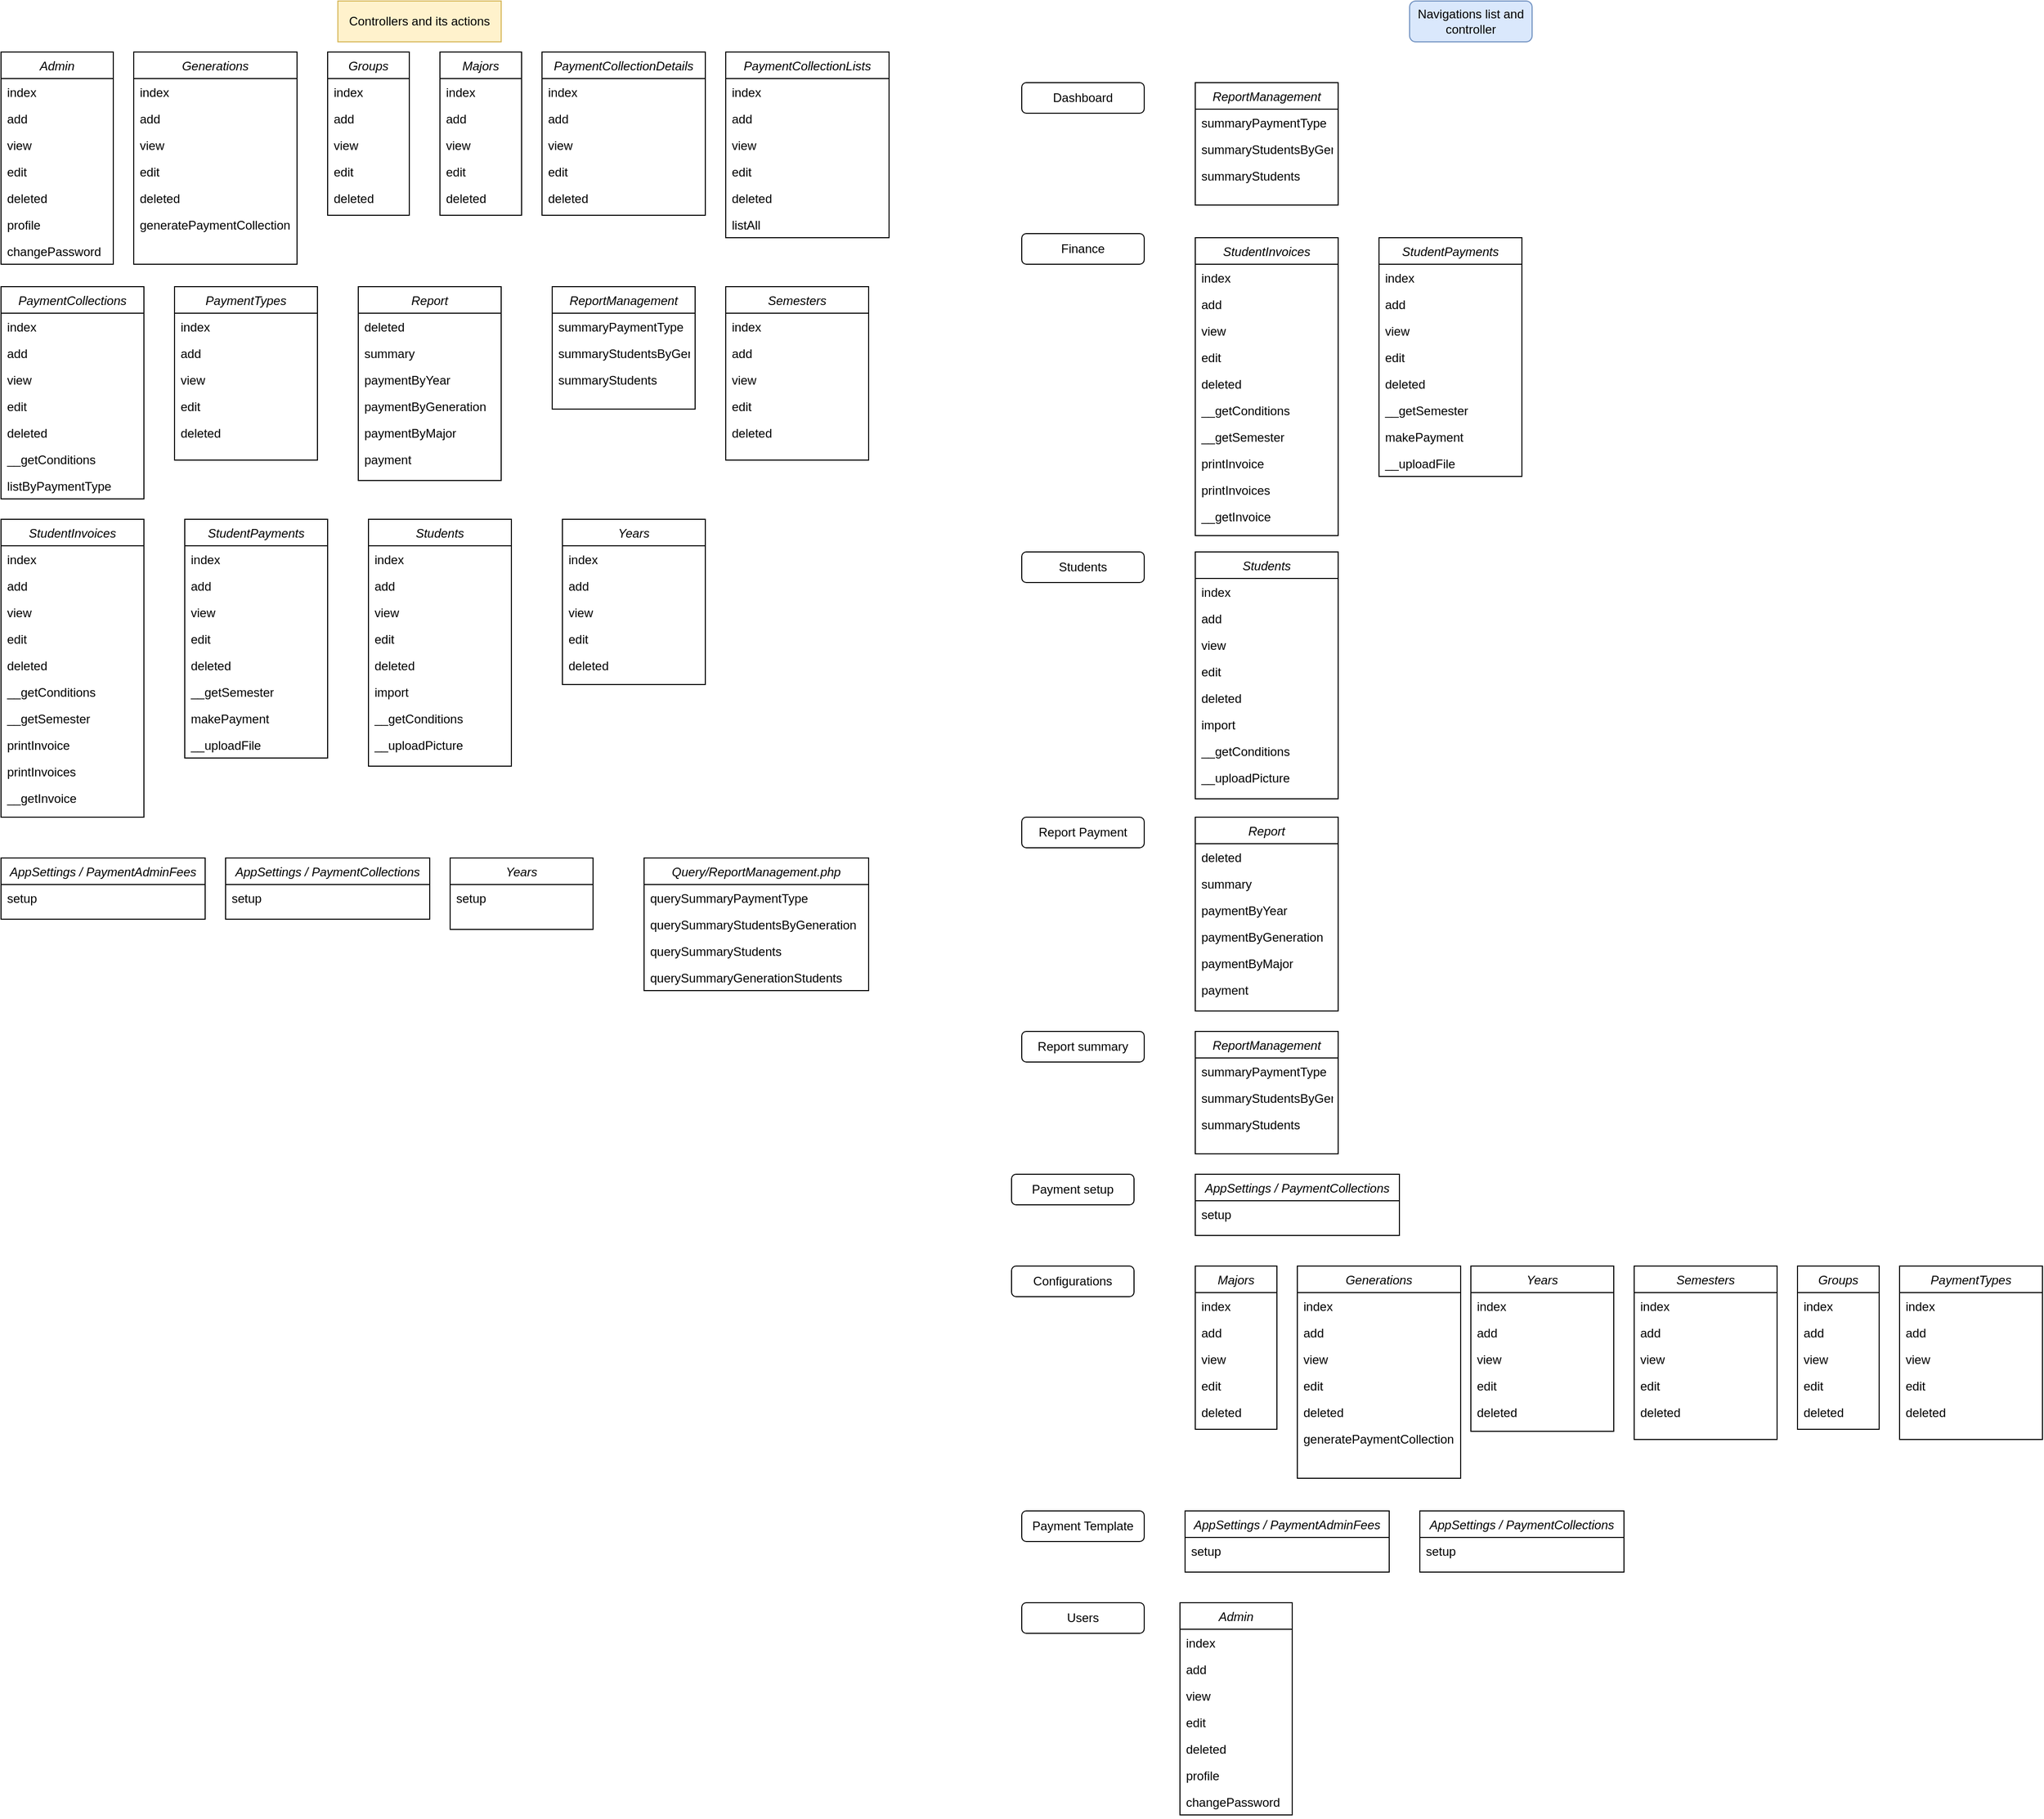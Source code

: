 <mxfile version="20.5.1" type="github">
  <diagram id="C5RBs43oDa-KdzZeNtuy" name="Page-1">
    <mxGraphModel dx="1021" dy="529" grid="1" gridSize="10" guides="1" tooltips="1" connect="1" arrows="1" fold="1" page="1" pageScale="1" pageWidth="827" pageHeight="1169" math="0" shadow="0">
      <root>
        <mxCell id="WIyWlLk6GJQsqaUBKTNV-0" />
        <mxCell id="WIyWlLk6GJQsqaUBKTNV-1" parent="WIyWlLk6GJQsqaUBKTNV-0" />
        <mxCell id="zkfFHV4jXpPFQw0GAbJ--0" value="Admin" style="swimlane;fontStyle=2;align=center;verticalAlign=top;childLayout=stackLayout;horizontal=1;startSize=26;horizontalStack=0;resizeParent=1;resizeLast=0;collapsible=1;marginBottom=0;rounded=0;shadow=0;strokeWidth=1;" parent="WIyWlLk6GJQsqaUBKTNV-1" vertex="1">
          <mxGeometry x="40" y="50" width="110" height="208" as="geometry">
            <mxRectangle x="230" y="140" width="160" height="26" as="alternateBounds" />
          </mxGeometry>
        </mxCell>
        <mxCell id="zkfFHV4jXpPFQw0GAbJ--1" value="index" style="text;align=left;verticalAlign=top;spacingLeft=4;spacingRight=4;overflow=hidden;rotatable=0;points=[[0,0.5],[1,0.5]];portConstraint=eastwest;" parent="zkfFHV4jXpPFQw0GAbJ--0" vertex="1">
          <mxGeometry y="26" width="110" height="26" as="geometry" />
        </mxCell>
        <mxCell id="zkfFHV4jXpPFQw0GAbJ--2" value="add" style="text;align=left;verticalAlign=top;spacingLeft=4;spacingRight=4;overflow=hidden;rotatable=0;points=[[0,0.5],[1,0.5]];portConstraint=eastwest;rounded=0;shadow=0;html=0;" parent="zkfFHV4jXpPFQw0GAbJ--0" vertex="1">
          <mxGeometry y="52" width="110" height="26" as="geometry" />
        </mxCell>
        <mxCell id="zkfFHV4jXpPFQw0GAbJ--3" value="view" style="text;align=left;verticalAlign=top;spacingLeft=4;spacingRight=4;overflow=hidden;rotatable=0;points=[[0,0.5],[1,0.5]];portConstraint=eastwest;rounded=0;shadow=0;html=0;" parent="zkfFHV4jXpPFQw0GAbJ--0" vertex="1">
          <mxGeometry y="78" width="110" height="26" as="geometry" />
        </mxCell>
        <mxCell id="P073sXRjdEgM8B763tx9-0" value="edit" style="text;align=left;verticalAlign=top;spacingLeft=4;spacingRight=4;overflow=hidden;rotatable=0;points=[[0,0.5],[1,0.5]];portConstraint=eastwest;rounded=0;shadow=0;html=0;" parent="zkfFHV4jXpPFQw0GAbJ--0" vertex="1">
          <mxGeometry y="104" width="110" height="26" as="geometry" />
        </mxCell>
        <mxCell id="P073sXRjdEgM8B763tx9-1" value="deleted" style="text;align=left;verticalAlign=top;spacingLeft=4;spacingRight=4;overflow=hidden;rotatable=0;points=[[0,0.5],[1,0.5]];portConstraint=eastwest;rounded=0;shadow=0;html=0;" parent="zkfFHV4jXpPFQw0GAbJ--0" vertex="1">
          <mxGeometry y="130" width="110" height="26" as="geometry" />
        </mxCell>
        <mxCell id="P073sXRjdEgM8B763tx9-2" value="profile" style="text;align=left;verticalAlign=top;spacingLeft=4;spacingRight=4;overflow=hidden;rotatable=0;points=[[0,0.5],[1,0.5]];portConstraint=eastwest;rounded=0;shadow=0;html=0;" parent="zkfFHV4jXpPFQw0GAbJ--0" vertex="1">
          <mxGeometry y="156" width="110" height="26" as="geometry" />
        </mxCell>
        <mxCell id="P073sXRjdEgM8B763tx9-3" value="changePassword" style="text;align=left;verticalAlign=top;spacingLeft=4;spacingRight=4;overflow=hidden;rotatable=0;points=[[0,0.5],[1,0.5]];portConstraint=eastwest;rounded=0;shadow=0;html=0;" parent="zkfFHV4jXpPFQw0GAbJ--0" vertex="1">
          <mxGeometry y="182" width="110" height="26" as="geometry" />
        </mxCell>
        <mxCell id="P073sXRjdEgM8B763tx9-4" value="Generations" style="swimlane;fontStyle=2;align=center;verticalAlign=top;childLayout=stackLayout;horizontal=1;startSize=26;horizontalStack=0;resizeParent=1;resizeLast=0;collapsible=1;marginBottom=0;rounded=0;shadow=0;strokeWidth=1;" parent="WIyWlLk6GJQsqaUBKTNV-1" vertex="1">
          <mxGeometry x="170" y="50" width="160" height="208" as="geometry">
            <mxRectangle x="230" y="140" width="160" height="26" as="alternateBounds" />
          </mxGeometry>
        </mxCell>
        <mxCell id="P073sXRjdEgM8B763tx9-5" value="index" style="text;align=left;verticalAlign=top;spacingLeft=4;spacingRight=4;overflow=hidden;rotatable=0;points=[[0,0.5],[1,0.5]];portConstraint=eastwest;" parent="P073sXRjdEgM8B763tx9-4" vertex="1">
          <mxGeometry y="26" width="160" height="26" as="geometry" />
        </mxCell>
        <mxCell id="P073sXRjdEgM8B763tx9-6" value="add" style="text;align=left;verticalAlign=top;spacingLeft=4;spacingRight=4;overflow=hidden;rotatable=0;points=[[0,0.5],[1,0.5]];portConstraint=eastwest;rounded=0;shadow=0;html=0;" parent="P073sXRjdEgM8B763tx9-4" vertex="1">
          <mxGeometry y="52" width="160" height="26" as="geometry" />
        </mxCell>
        <mxCell id="P073sXRjdEgM8B763tx9-7" value="view" style="text;align=left;verticalAlign=top;spacingLeft=4;spacingRight=4;overflow=hidden;rotatable=0;points=[[0,0.5],[1,0.5]];portConstraint=eastwest;rounded=0;shadow=0;html=0;" parent="P073sXRjdEgM8B763tx9-4" vertex="1">
          <mxGeometry y="78" width="160" height="26" as="geometry" />
        </mxCell>
        <mxCell id="P073sXRjdEgM8B763tx9-8" value="edit" style="text;align=left;verticalAlign=top;spacingLeft=4;spacingRight=4;overflow=hidden;rotatable=0;points=[[0,0.5],[1,0.5]];portConstraint=eastwest;rounded=0;shadow=0;html=0;" parent="P073sXRjdEgM8B763tx9-4" vertex="1">
          <mxGeometry y="104" width="160" height="26" as="geometry" />
        </mxCell>
        <mxCell id="P073sXRjdEgM8B763tx9-9" value="deleted" style="text;align=left;verticalAlign=top;spacingLeft=4;spacingRight=4;overflow=hidden;rotatable=0;points=[[0,0.5],[1,0.5]];portConstraint=eastwest;rounded=0;shadow=0;html=0;" parent="P073sXRjdEgM8B763tx9-4" vertex="1">
          <mxGeometry y="130" width="160" height="26" as="geometry" />
        </mxCell>
        <mxCell id="P073sXRjdEgM8B763tx9-10" value="generatePaymentCollection" style="text;align=left;verticalAlign=top;spacingLeft=4;spacingRight=4;overflow=hidden;rotatable=0;points=[[0,0.5],[1,0.5]];portConstraint=eastwest;rounded=0;shadow=0;html=0;" parent="P073sXRjdEgM8B763tx9-4" vertex="1">
          <mxGeometry y="156" width="160" height="26" as="geometry" />
        </mxCell>
        <mxCell id="P073sXRjdEgM8B763tx9-12" value="Groups" style="swimlane;fontStyle=2;align=center;verticalAlign=top;childLayout=stackLayout;horizontal=1;startSize=26;horizontalStack=0;resizeParent=1;resizeLast=0;collapsible=1;marginBottom=0;rounded=0;shadow=0;strokeWidth=1;" parent="WIyWlLk6GJQsqaUBKTNV-1" vertex="1">
          <mxGeometry x="360" y="50" width="80" height="160" as="geometry">
            <mxRectangle x="230" y="140" width="160" height="26" as="alternateBounds" />
          </mxGeometry>
        </mxCell>
        <mxCell id="P073sXRjdEgM8B763tx9-13" value="index" style="text;align=left;verticalAlign=top;spacingLeft=4;spacingRight=4;overflow=hidden;rotatable=0;points=[[0,0.5],[1,0.5]];portConstraint=eastwest;" parent="P073sXRjdEgM8B763tx9-12" vertex="1">
          <mxGeometry y="26" width="80" height="26" as="geometry" />
        </mxCell>
        <mxCell id="P073sXRjdEgM8B763tx9-14" value="add" style="text;align=left;verticalAlign=top;spacingLeft=4;spacingRight=4;overflow=hidden;rotatable=0;points=[[0,0.5],[1,0.5]];portConstraint=eastwest;rounded=0;shadow=0;html=0;" parent="P073sXRjdEgM8B763tx9-12" vertex="1">
          <mxGeometry y="52" width="80" height="26" as="geometry" />
        </mxCell>
        <mxCell id="P073sXRjdEgM8B763tx9-15" value="view" style="text;align=left;verticalAlign=top;spacingLeft=4;spacingRight=4;overflow=hidden;rotatable=0;points=[[0,0.5],[1,0.5]];portConstraint=eastwest;rounded=0;shadow=0;html=0;" parent="P073sXRjdEgM8B763tx9-12" vertex="1">
          <mxGeometry y="78" width="80" height="26" as="geometry" />
        </mxCell>
        <mxCell id="P073sXRjdEgM8B763tx9-16" value="edit" style="text;align=left;verticalAlign=top;spacingLeft=4;spacingRight=4;overflow=hidden;rotatable=0;points=[[0,0.5],[1,0.5]];portConstraint=eastwest;rounded=0;shadow=0;html=0;" parent="P073sXRjdEgM8B763tx9-12" vertex="1">
          <mxGeometry y="104" width="80" height="26" as="geometry" />
        </mxCell>
        <mxCell id="P073sXRjdEgM8B763tx9-17" value="deleted" style="text;align=left;verticalAlign=top;spacingLeft=4;spacingRight=4;overflow=hidden;rotatable=0;points=[[0,0.5],[1,0.5]];portConstraint=eastwest;rounded=0;shadow=0;html=0;" parent="P073sXRjdEgM8B763tx9-12" vertex="1">
          <mxGeometry y="130" width="80" height="26" as="geometry" />
        </mxCell>
        <mxCell id="P073sXRjdEgM8B763tx9-19" value="Majors" style="swimlane;fontStyle=2;align=center;verticalAlign=top;childLayout=stackLayout;horizontal=1;startSize=26;horizontalStack=0;resizeParent=1;resizeLast=0;collapsible=1;marginBottom=0;rounded=0;shadow=0;strokeWidth=1;" parent="WIyWlLk6GJQsqaUBKTNV-1" vertex="1">
          <mxGeometry x="470" y="50" width="80" height="160" as="geometry">
            <mxRectangle x="230" y="140" width="160" height="26" as="alternateBounds" />
          </mxGeometry>
        </mxCell>
        <mxCell id="P073sXRjdEgM8B763tx9-20" value="index" style="text;align=left;verticalAlign=top;spacingLeft=4;spacingRight=4;overflow=hidden;rotatable=0;points=[[0,0.5],[1,0.5]];portConstraint=eastwest;" parent="P073sXRjdEgM8B763tx9-19" vertex="1">
          <mxGeometry y="26" width="80" height="26" as="geometry" />
        </mxCell>
        <mxCell id="P073sXRjdEgM8B763tx9-21" value="add" style="text;align=left;verticalAlign=top;spacingLeft=4;spacingRight=4;overflow=hidden;rotatable=0;points=[[0,0.5],[1,0.5]];portConstraint=eastwest;rounded=0;shadow=0;html=0;" parent="P073sXRjdEgM8B763tx9-19" vertex="1">
          <mxGeometry y="52" width="80" height="26" as="geometry" />
        </mxCell>
        <mxCell id="P073sXRjdEgM8B763tx9-22" value="view" style="text;align=left;verticalAlign=top;spacingLeft=4;spacingRight=4;overflow=hidden;rotatable=0;points=[[0,0.5],[1,0.5]];portConstraint=eastwest;rounded=0;shadow=0;html=0;" parent="P073sXRjdEgM8B763tx9-19" vertex="1">
          <mxGeometry y="78" width="80" height="26" as="geometry" />
        </mxCell>
        <mxCell id="P073sXRjdEgM8B763tx9-23" value="edit" style="text;align=left;verticalAlign=top;spacingLeft=4;spacingRight=4;overflow=hidden;rotatable=0;points=[[0,0.5],[1,0.5]];portConstraint=eastwest;rounded=0;shadow=0;html=0;" parent="P073sXRjdEgM8B763tx9-19" vertex="1">
          <mxGeometry y="104" width="80" height="26" as="geometry" />
        </mxCell>
        <mxCell id="P073sXRjdEgM8B763tx9-24" value="deleted" style="text;align=left;verticalAlign=top;spacingLeft=4;spacingRight=4;overflow=hidden;rotatable=0;points=[[0,0.5],[1,0.5]];portConstraint=eastwest;rounded=0;shadow=0;html=0;" parent="P073sXRjdEgM8B763tx9-19" vertex="1">
          <mxGeometry y="130" width="80" height="26" as="geometry" />
        </mxCell>
        <mxCell id="P073sXRjdEgM8B763tx9-25" value="PaymentCollectionDetails" style="swimlane;fontStyle=2;align=center;verticalAlign=top;childLayout=stackLayout;horizontal=1;startSize=26;horizontalStack=0;resizeParent=1;resizeLast=0;collapsible=1;marginBottom=0;rounded=0;shadow=0;strokeWidth=1;" parent="WIyWlLk6GJQsqaUBKTNV-1" vertex="1">
          <mxGeometry x="570" y="50" width="160" height="160" as="geometry">
            <mxRectangle x="230" y="140" width="160" height="26" as="alternateBounds" />
          </mxGeometry>
        </mxCell>
        <mxCell id="P073sXRjdEgM8B763tx9-26" value="index" style="text;align=left;verticalAlign=top;spacingLeft=4;spacingRight=4;overflow=hidden;rotatable=0;points=[[0,0.5],[1,0.5]];portConstraint=eastwest;" parent="P073sXRjdEgM8B763tx9-25" vertex="1">
          <mxGeometry y="26" width="160" height="26" as="geometry" />
        </mxCell>
        <mxCell id="P073sXRjdEgM8B763tx9-27" value="add" style="text;align=left;verticalAlign=top;spacingLeft=4;spacingRight=4;overflow=hidden;rotatable=0;points=[[0,0.5],[1,0.5]];portConstraint=eastwest;rounded=0;shadow=0;html=0;" parent="P073sXRjdEgM8B763tx9-25" vertex="1">
          <mxGeometry y="52" width="160" height="26" as="geometry" />
        </mxCell>
        <mxCell id="P073sXRjdEgM8B763tx9-28" value="view" style="text;align=left;verticalAlign=top;spacingLeft=4;spacingRight=4;overflow=hidden;rotatable=0;points=[[0,0.5],[1,0.5]];portConstraint=eastwest;rounded=0;shadow=0;html=0;" parent="P073sXRjdEgM8B763tx9-25" vertex="1">
          <mxGeometry y="78" width="160" height="26" as="geometry" />
        </mxCell>
        <mxCell id="P073sXRjdEgM8B763tx9-29" value="edit" style="text;align=left;verticalAlign=top;spacingLeft=4;spacingRight=4;overflow=hidden;rotatable=0;points=[[0,0.5],[1,0.5]];portConstraint=eastwest;rounded=0;shadow=0;html=0;" parent="P073sXRjdEgM8B763tx9-25" vertex="1">
          <mxGeometry y="104" width="160" height="26" as="geometry" />
        </mxCell>
        <mxCell id="P073sXRjdEgM8B763tx9-30" value="deleted" style="text;align=left;verticalAlign=top;spacingLeft=4;spacingRight=4;overflow=hidden;rotatable=0;points=[[0,0.5],[1,0.5]];portConstraint=eastwest;rounded=0;shadow=0;html=0;" parent="P073sXRjdEgM8B763tx9-25" vertex="1">
          <mxGeometry y="130" width="160" height="26" as="geometry" />
        </mxCell>
        <mxCell id="P073sXRjdEgM8B763tx9-31" value="PaymentCollectionLists" style="swimlane;fontStyle=2;align=center;verticalAlign=top;childLayout=stackLayout;horizontal=1;startSize=26;horizontalStack=0;resizeParent=1;resizeLast=0;collapsible=1;marginBottom=0;rounded=0;shadow=0;strokeWidth=1;" parent="WIyWlLk6GJQsqaUBKTNV-1" vertex="1">
          <mxGeometry x="750" y="50" width="160" height="182" as="geometry">
            <mxRectangle x="230" y="140" width="160" height="26" as="alternateBounds" />
          </mxGeometry>
        </mxCell>
        <mxCell id="P073sXRjdEgM8B763tx9-32" value="index" style="text;align=left;verticalAlign=top;spacingLeft=4;spacingRight=4;overflow=hidden;rotatable=0;points=[[0,0.5],[1,0.5]];portConstraint=eastwest;" parent="P073sXRjdEgM8B763tx9-31" vertex="1">
          <mxGeometry y="26" width="160" height="26" as="geometry" />
        </mxCell>
        <mxCell id="P073sXRjdEgM8B763tx9-33" value="add" style="text;align=left;verticalAlign=top;spacingLeft=4;spacingRight=4;overflow=hidden;rotatable=0;points=[[0,0.5],[1,0.5]];portConstraint=eastwest;rounded=0;shadow=0;html=0;" parent="P073sXRjdEgM8B763tx9-31" vertex="1">
          <mxGeometry y="52" width="160" height="26" as="geometry" />
        </mxCell>
        <mxCell id="P073sXRjdEgM8B763tx9-34" value="view" style="text;align=left;verticalAlign=top;spacingLeft=4;spacingRight=4;overflow=hidden;rotatable=0;points=[[0,0.5],[1,0.5]];portConstraint=eastwest;rounded=0;shadow=0;html=0;" parent="P073sXRjdEgM8B763tx9-31" vertex="1">
          <mxGeometry y="78" width="160" height="26" as="geometry" />
        </mxCell>
        <mxCell id="P073sXRjdEgM8B763tx9-35" value="edit" style="text;align=left;verticalAlign=top;spacingLeft=4;spacingRight=4;overflow=hidden;rotatable=0;points=[[0,0.5],[1,0.5]];portConstraint=eastwest;rounded=0;shadow=0;html=0;" parent="P073sXRjdEgM8B763tx9-31" vertex="1">
          <mxGeometry y="104" width="160" height="26" as="geometry" />
        </mxCell>
        <mxCell id="P073sXRjdEgM8B763tx9-36" value="deleted" style="text;align=left;verticalAlign=top;spacingLeft=4;spacingRight=4;overflow=hidden;rotatable=0;points=[[0,0.5],[1,0.5]];portConstraint=eastwest;rounded=0;shadow=0;html=0;" parent="P073sXRjdEgM8B763tx9-31" vertex="1">
          <mxGeometry y="130" width="160" height="26" as="geometry" />
        </mxCell>
        <mxCell id="P073sXRjdEgM8B763tx9-37" value="listAll" style="text;align=left;verticalAlign=top;spacingLeft=4;spacingRight=4;overflow=hidden;rotatable=0;points=[[0,0.5],[1,0.5]];portConstraint=eastwest;rounded=0;shadow=0;html=0;" parent="P073sXRjdEgM8B763tx9-31" vertex="1">
          <mxGeometry y="156" width="160" height="26" as="geometry" />
        </mxCell>
        <mxCell id="P073sXRjdEgM8B763tx9-38" value="PaymentCollections" style="swimlane;fontStyle=2;align=center;verticalAlign=top;childLayout=stackLayout;horizontal=1;startSize=26;horizontalStack=0;resizeParent=1;resizeLast=0;collapsible=1;marginBottom=0;rounded=0;shadow=0;strokeWidth=1;" parent="WIyWlLk6GJQsqaUBKTNV-1" vertex="1">
          <mxGeometry x="40" y="280" width="140" height="208" as="geometry">
            <mxRectangle x="230" y="140" width="160" height="26" as="alternateBounds" />
          </mxGeometry>
        </mxCell>
        <mxCell id="P073sXRjdEgM8B763tx9-39" value="index" style="text;align=left;verticalAlign=top;spacingLeft=4;spacingRight=4;overflow=hidden;rotatable=0;points=[[0,0.5],[1,0.5]];portConstraint=eastwest;" parent="P073sXRjdEgM8B763tx9-38" vertex="1">
          <mxGeometry y="26" width="140" height="26" as="geometry" />
        </mxCell>
        <mxCell id="P073sXRjdEgM8B763tx9-40" value="add" style="text;align=left;verticalAlign=top;spacingLeft=4;spacingRight=4;overflow=hidden;rotatable=0;points=[[0,0.5],[1,0.5]];portConstraint=eastwest;rounded=0;shadow=0;html=0;" parent="P073sXRjdEgM8B763tx9-38" vertex="1">
          <mxGeometry y="52" width="140" height="26" as="geometry" />
        </mxCell>
        <mxCell id="P073sXRjdEgM8B763tx9-41" value="view" style="text;align=left;verticalAlign=top;spacingLeft=4;spacingRight=4;overflow=hidden;rotatable=0;points=[[0,0.5],[1,0.5]];portConstraint=eastwest;rounded=0;shadow=0;html=0;" parent="P073sXRjdEgM8B763tx9-38" vertex="1">
          <mxGeometry y="78" width="140" height="26" as="geometry" />
        </mxCell>
        <mxCell id="P073sXRjdEgM8B763tx9-42" value="edit" style="text;align=left;verticalAlign=top;spacingLeft=4;spacingRight=4;overflow=hidden;rotatable=0;points=[[0,0.5],[1,0.5]];portConstraint=eastwest;rounded=0;shadow=0;html=0;" parent="P073sXRjdEgM8B763tx9-38" vertex="1">
          <mxGeometry y="104" width="140" height="26" as="geometry" />
        </mxCell>
        <mxCell id="P073sXRjdEgM8B763tx9-43" value="deleted" style="text;align=left;verticalAlign=top;spacingLeft=4;spacingRight=4;overflow=hidden;rotatable=0;points=[[0,0.5],[1,0.5]];portConstraint=eastwest;rounded=0;shadow=0;html=0;" parent="P073sXRjdEgM8B763tx9-38" vertex="1">
          <mxGeometry y="130" width="140" height="26" as="geometry" />
        </mxCell>
        <mxCell id="P073sXRjdEgM8B763tx9-44" value="__getConditions" style="text;align=left;verticalAlign=top;spacingLeft=4;spacingRight=4;overflow=hidden;rotatable=0;points=[[0,0.5],[1,0.5]];portConstraint=eastwest;rounded=0;shadow=0;html=0;" parent="P073sXRjdEgM8B763tx9-38" vertex="1">
          <mxGeometry y="156" width="140" height="26" as="geometry" />
        </mxCell>
        <mxCell id="P073sXRjdEgM8B763tx9-45" value="listByPaymentType" style="text;align=left;verticalAlign=top;spacingLeft=4;spacingRight=4;overflow=hidden;rotatable=0;points=[[0,0.5],[1,0.5]];portConstraint=eastwest;rounded=0;shadow=0;html=0;" parent="P073sXRjdEgM8B763tx9-38" vertex="1">
          <mxGeometry y="182" width="140" height="26" as="geometry" />
        </mxCell>
        <mxCell id="P073sXRjdEgM8B763tx9-46" value="PaymentTypes" style="swimlane;fontStyle=2;align=center;verticalAlign=top;childLayout=stackLayout;horizontal=1;startSize=26;horizontalStack=0;resizeParent=1;resizeLast=0;collapsible=1;marginBottom=0;rounded=0;shadow=0;strokeWidth=1;" parent="WIyWlLk6GJQsqaUBKTNV-1" vertex="1">
          <mxGeometry x="210" y="280" width="140" height="170" as="geometry">
            <mxRectangle x="230" y="140" width="160" height="26" as="alternateBounds" />
          </mxGeometry>
        </mxCell>
        <mxCell id="P073sXRjdEgM8B763tx9-47" value="index" style="text;align=left;verticalAlign=top;spacingLeft=4;spacingRight=4;overflow=hidden;rotatable=0;points=[[0,0.5],[1,0.5]];portConstraint=eastwest;" parent="P073sXRjdEgM8B763tx9-46" vertex="1">
          <mxGeometry y="26" width="140" height="26" as="geometry" />
        </mxCell>
        <mxCell id="P073sXRjdEgM8B763tx9-48" value="add" style="text;align=left;verticalAlign=top;spacingLeft=4;spacingRight=4;overflow=hidden;rotatable=0;points=[[0,0.5],[1,0.5]];portConstraint=eastwest;rounded=0;shadow=0;html=0;" parent="P073sXRjdEgM8B763tx9-46" vertex="1">
          <mxGeometry y="52" width="140" height="26" as="geometry" />
        </mxCell>
        <mxCell id="P073sXRjdEgM8B763tx9-49" value="view" style="text;align=left;verticalAlign=top;spacingLeft=4;spacingRight=4;overflow=hidden;rotatable=0;points=[[0,0.5],[1,0.5]];portConstraint=eastwest;rounded=0;shadow=0;html=0;" parent="P073sXRjdEgM8B763tx9-46" vertex="1">
          <mxGeometry y="78" width="140" height="26" as="geometry" />
        </mxCell>
        <mxCell id="P073sXRjdEgM8B763tx9-50" value="edit" style="text;align=left;verticalAlign=top;spacingLeft=4;spacingRight=4;overflow=hidden;rotatable=0;points=[[0,0.5],[1,0.5]];portConstraint=eastwest;rounded=0;shadow=0;html=0;" parent="P073sXRjdEgM8B763tx9-46" vertex="1">
          <mxGeometry y="104" width="140" height="26" as="geometry" />
        </mxCell>
        <mxCell id="P073sXRjdEgM8B763tx9-51" value="deleted" style="text;align=left;verticalAlign=top;spacingLeft=4;spacingRight=4;overflow=hidden;rotatable=0;points=[[0,0.5],[1,0.5]];portConstraint=eastwest;rounded=0;shadow=0;html=0;" parent="P073sXRjdEgM8B763tx9-46" vertex="1">
          <mxGeometry y="130" width="140" height="26" as="geometry" />
        </mxCell>
        <mxCell id="P073sXRjdEgM8B763tx9-54" value="Report" style="swimlane;fontStyle=2;align=center;verticalAlign=top;childLayout=stackLayout;horizontal=1;startSize=26;horizontalStack=0;resizeParent=1;resizeLast=0;collapsible=1;marginBottom=0;rounded=0;shadow=0;strokeWidth=1;" parent="WIyWlLk6GJQsqaUBKTNV-1" vertex="1">
          <mxGeometry x="390" y="280" width="140" height="190" as="geometry">
            <mxRectangle x="230" y="140" width="160" height="26" as="alternateBounds" />
          </mxGeometry>
        </mxCell>
        <mxCell id="P073sXRjdEgM8B763tx9-59" value="deleted" style="text;align=left;verticalAlign=top;spacingLeft=4;spacingRight=4;overflow=hidden;rotatable=0;points=[[0,0.5],[1,0.5]];portConstraint=eastwest;rounded=0;shadow=0;html=0;" parent="P073sXRjdEgM8B763tx9-54" vertex="1">
          <mxGeometry y="26" width="140" height="26" as="geometry" />
        </mxCell>
        <mxCell id="P073sXRjdEgM8B763tx9-60" value="summary" style="text;align=left;verticalAlign=top;spacingLeft=4;spacingRight=4;overflow=hidden;rotatable=0;points=[[0,0.5],[1,0.5]];portConstraint=eastwest;rounded=0;shadow=0;html=0;" parent="P073sXRjdEgM8B763tx9-54" vertex="1">
          <mxGeometry y="52" width="140" height="26" as="geometry" />
        </mxCell>
        <mxCell id="P073sXRjdEgM8B763tx9-61" value="paymentByYear" style="text;align=left;verticalAlign=top;spacingLeft=4;spacingRight=4;overflow=hidden;rotatable=0;points=[[0,0.5],[1,0.5]];portConstraint=eastwest;rounded=0;shadow=0;html=0;" parent="P073sXRjdEgM8B763tx9-54" vertex="1">
          <mxGeometry y="78" width="140" height="26" as="geometry" />
        </mxCell>
        <mxCell id="P073sXRjdEgM8B763tx9-62" value="paymentByGeneration" style="text;align=left;verticalAlign=top;spacingLeft=4;spacingRight=4;overflow=hidden;rotatable=0;points=[[0,0.5],[1,0.5]];portConstraint=eastwest;rounded=0;shadow=0;html=0;" parent="P073sXRjdEgM8B763tx9-54" vertex="1">
          <mxGeometry y="104" width="140" height="26" as="geometry" />
        </mxCell>
        <mxCell id="P073sXRjdEgM8B763tx9-63" value="paymentByMajor" style="text;align=left;verticalAlign=top;spacingLeft=4;spacingRight=4;overflow=hidden;rotatable=0;points=[[0,0.5],[1,0.5]];portConstraint=eastwest;rounded=0;shadow=0;html=0;" parent="P073sXRjdEgM8B763tx9-54" vertex="1">
          <mxGeometry y="130" width="140" height="26" as="geometry" />
        </mxCell>
        <mxCell id="P073sXRjdEgM8B763tx9-64" value="payment" style="text;align=left;verticalAlign=top;spacingLeft=4;spacingRight=4;overflow=hidden;rotatable=0;points=[[0,0.5],[1,0.5]];portConstraint=eastwest;rounded=0;shadow=0;html=0;" parent="P073sXRjdEgM8B763tx9-54" vertex="1">
          <mxGeometry y="156" width="140" height="26" as="geometry" />
        </mxCell>
        <mxCell id="P073sXRjdEgM8B763tx9-65" value="ReportManagement" style="swimlane;fontStyle=2;align=center;verticalAlign=top;childLayout=stackLayout;horizontal=1;startSize=26;horizontalStack=0;resizeParent=1;resizeLast=0;collapsible=1;marginBottom=0;rounded=0;shadow=0;strokeWidth=1;" parent="WIyWlLk6GJQsqaUBKTNV-1" vertex="1">
          <mxGeometry x="580" y="280" width="140" height="120" as="geometry">
            <mxRectangle x="230" y="140" width="160" height="26" as="alternateBounds" />
          </mxGeometry>
        </mxCell>
        <mxCell id="P073sXRjdEgM8B763tx9-66" value="summaryPaymentType" style="text;align=left;verticalAlign=top;spacingLeft=4;spacingRight=4;overflow=hidden;rotatable=0;points=[[0,0.5],[1,0.5]];portConstraint=eastwest;rounded=0;shadow=0;html=0;" parent="P073sXRjdEgM8B763tx9-65" vertex="1">
          <mxGeometry y="26" width="140" height="26" as="geometry" />
        </mxCell>
        <mxCell id="P073sXRjdEgM8B763tx9-67" value="summaryStudentsByGeneration" style="text;align=left;verticalAlign=top;spacingLeft=4;spacingRight=4;overflow=hidden;rotatable=0;points=[[0,0.5],[1,0.5]];portConstraint=eastwest;rounded=0;shadow=0;html=0;" parent="P073sXRjdEgM8B763tx9-65" vertex="1">
          <mxGeometry y="52" width="140" height="26" as="geometry" />
        </mxCell>
        <mxCell id="P073sXRjdEgM8B763tx9-68" value="summaryStudents" style="text;align=left;verticalAlign=top;spacingLeft=4;spacingRight=4;overflow=hidden;rotatable=0;points=[[0,0.5],[1,0.5]];portConstraint=eastwest;rounded=0;shadow=0;html=0;" parent="P073sXRjdEgM8B763tx9-65" vertex="1">
          <mxGeometry y="78" width="140" height="26" as="geometry" />
        </mxCell>
        <mxCell id="P073sXRjdEgM8B763tx9-76" value="Semesters" style="swimlane;fontStyle=2;align=center;verticalAlign=top;childLayout=stackLayout;horizontal=1;startSize=26;horizontalStack=0;resizeParent=1;resizeLast=0;collapsible=1;marginBottom=0;rounded=0;shadow=0;strokeWidth=1;" parent="WIyWlLk6GJQsqaUBKTNV-1" vertex="1">
          <mxGeometry x="750" y="280" width="140" height="170" as="geometry">
            <mxRectangle x="230" y="140" width="160" height="26" as="alternateBounds" />
          </mxGeometry>
        </mxCell>
        <mxCell id="P073sXRjdEgM8B763tx9-77" value="index" style="text;align=left;verticalAlign=top;spacingLeft=4;spacingRight=4;overflow=hidden;rotatable=0;points=[[0,0.5],[1,0.5]];portConstraint=eastwest;" parent="P073sXRjdEgM8B763tx9-76" vertex="1">
          <mxGeometry y="26" width="140" height="26" as="geometry" />
        </mxCell>
        <mxCell id="P073sXRjdEgM8B763tx9-78" value="add" style="text;align=left;verticalAlign=top;spacingLeft=4;spacingRight=4;overflow=hidden;rotatable=0;points=[[0,0.5],[1,0.5]];portConstraint=eastwest;rounded=0;shadow=0;html=0;" parent="P073sXRjdEgM8B763tx9-76" vertex="1">
          <mxGeometry y="52" width="140" height="26" as="geometry" />
        </mxCell>
        <mxCell id="P073sXRjdEgM8B763tx9-79" value="view" style="text;align=left;verticalAlign=top;spacingLeft=4;spacingRight=4;overflow=hidden;rotatable=0;points=[[0,0.5],[1,0.5]];portConstraint=eastwest;rounded=0;shadow=0;html=0;" parent="P073sXRjdEgM8B763tx9-76" vertex="1">
          <mxGeometry y="78" width="140" height="26" as="geometry" />
        </mxCell>
        <mxCell id="P073sXRjdEgM8B763tx9-80" value="edit" style="text;align=left;verticalAlign=top;spacingLeft=4;spacingRight=4;overflow=hidden;rotatable=0;points=[[0,0.5],[1,0.5]];portConstraint=eastwest;rounded=0;shadow=0;html=0;" parent="P073sXRjdEgM8B763tx9-76" vertex="1">
          <mxGeometry y="104" width="140" height="26" as="geometry" />
        </mxCell>
        <mxCell id="P073sXRjdEgM8B763tx9-81" value="deleted" style="text;align=left;verticalAlign=top;spacingLeft=4;spacingRight=4;overflow=hidden;rotatable=0;points=[[0,0.5],[1,0.5]];portConstraint=eastwest;rounded=0;shadow=0;html=0;" parent="P073sXRjdEgM8B763tx9-76" vertex="1">
          <mxGeometry y="130" width="140" height="26" as="geometry" />
        </mxCell>
        <mxCell id="P073sXRjdEgM8B763tx9-82" value="StudentInvoices" style="swimlane;fontStyle=2;align=center;verticalAlign=top;childLayout=stackLayout;horizontal=1;startSize=26;horizontalStack=0;resizeParent=1;resizeLast=0;collapsible=1;marginBottom=0;rounded=0;shadow=0;strokeWidth=1;" parent="WIyWlLk6GJQsqaUBKTNV-1" vertex="1">
          <mxGeometry x="40" y="508" width="140" height="292" as="geometry">
            <mxRectangle x="230" y="140" width="160" height="26" as="alternateBounds" />
          </mxGeometry>
        </mxCell>
        <mxCell id="P073sXRjdEgM8B763tx9-83" value="index" style="text;align=left;verticalAlign=top;spacingLeft=4;spacingRight=4;overflow=hidden;rotatable=0;points=[[0,0.5],[1,0.5]];portConstraint=eastwest;" parent="P073sXRjdEgM8B763tx9-82" vertex="1">
          <mxGeometry y="26" width="140" height="26" as="geometry" />
        </mxCell>
        <mxCell id="P073sXRjdEgM8B763tx9-84" value="add" style="text;align=left;verticalAlign=top;spacingLeft=4;spacingRight=4;overflow=hidden;rotatable=0;points=[[0,0.5],[1,0.5]];portConstraint=eastwest;rounded=0;shadow=0;html=0;" parent="P073sXRjdEgM8B763tx9-82" vertex="1">
          <mxGeometry y="52" width="140" height="26" as="geometry" />
        </mxCell>
        <mxCell id="P073sXRjdEgM8B763tx9-85" value="view" style="text;align=left;verticalAlign=top;spacingLeft=4;spacingRight=4;overflow=hidden;rotatable=0;points=[[0,0.5],[1,0.5]];portConstraint=eastwest;rounded=0;shadow=0;html=0;" parent="P073sXRjdEgM8B763tx9-82" vertex="1">
          <mxGeometry y="78" width="140" height="26" as="geometry" />
        </mxCell>
        <mxCell id="P073sXRjdEgM8B763tx9-86" value="edit" style="text;align=left;verticalAlign=top;spacingLeft=4;spacingRight=4;overflow=hidden;rotatable=0;points=[[0,0.5],[1,0.5]];portConstraint=eastwest;rounded=0;shadow=0;html=0;" parent="P073sXRjdEgM8B763tx9-82" vertex="1">
          <mxGeometry y="104" width="140" height="26" as="geometry" />
        </mxCell>
        <mxCell id="P073sXRjdEgM8B763tx9-87" value="deleted" style="text;align=left;verticalAlign=top;spacingLeft=4;spacingRight=4;overflow=hidden;rotatable=0;points=[[0,0.5],[1,0.5]];portConstraint=eastwest;rounded=0;shadow=0;html=0;" parent="P073sXRjdEgM8B763tx9-82" vertex="1">
          <mxGeometry y="130" width="140" height="26" as="geometry" />
        </mxCell>
        <mxCell id="P073sXRjdEgM8B763tx9-88" value="__getConditions" style="text;align=left;verticalAlign=top;spacingLeft=4;spacingRight=4;overflow=hidden;rotatable=0;points=[[0,0.5],[1,0.5]];portConstraint=eastwest;rounded=0;shadow=0;html=0;" parent="P073sXRjdEgM8B763tx9-82" vertex="1">
          <mxGeometry y="156" width="140" height="26" as="geometry" />
        </mxCell>
        <mxCell id="P073sXRjdEgM8B763tx9-89" value="__getSemester" style="text;align=left;verticalAlign=top;spacingLeft=4;spacingRight=4;overflow=hidden;rotatable=0;points=[[0,0.5],[1,0.5]];portConstraint=eastwest;rounded=0;shadow=0;html=0;" parent="P073sXRjdEgM8B763tx9-82" vertex="1">
          <mxGeometry y="182" width="140" height="26" as="geometry" />
        </mxCell>
        <mxCell id="P073sXRjdEgM8B763tx9-90" value="printInvoice" style="text;align=left;verticalAlign=top;spacingLeft=4;spacingRight=4;overflow=hidden;rotatable=0;points=[[0,0.5],[1,0.5]];portConstraint=eastwest;rounded=0;shadow=0;html=0;" parent="P073sXRjdEgM8B763tx9-82" vertex="1">
          <mxGeometry y="208" width="140" height="26" as="geometry" />
        </mxCell>
        <mxCell id="P073sXRjdEgM8B763tx9-91" value="printInvoices" style="text;align=left;verticalAlign=top;spacingLeft=4;spacingRight=4;overflow=hidden;rotatable=0;points=[[0,0.5],[1,0.5]];portConstraint=eastwest;rounded=0;shadow=0;html=0;" parent="P073sXRjdEgM8B763tx9-82" vertex="1">
          <mxGeometry y="234" width="140" height="26" as="geometry" />
        </mxCell>
        <mxCell id="P073sXRjdEgM8B763tx9-92" value="__getInvoice" style="text;align=left;verticalAlign=top;spacingLeft=4;spacingRight=4;overflow=hidden;rotatable=0;points=[[0,0.5],[1,0.5]];portConstraint=eastwest;rounded=0;shadow=0;html=0;" parent="P073sXRjdEgM8B763tx9-82" vertex="1">
          <mxGeometry y="260" width="140" height="26" as="geometry" />
        </mxCell>
        <mxCell id="P073sXRjdEgM8B763tx9-95" value="StudentPayments" style="swimlane;fontStyle=2;align=center;verticalAlign=top;childLayout=stackLayout;horizontal=1;startSize=26;horizontalStack=0;resizeParent=1;resizeLast=0;collapsible=1;marginBottom=0;rounded=0;shadow=0;strokeWidth=1;" parent="WIyWlLk6GJQsqaUBKTNV-1" vertex="1">
          <mxGeometry x="220" y="508" width="140" height="234" as="geometry">
            <mxRectangle x="230" y="140" width="160" height="26" as="alternateBounds" />
          </mxGeometry>
        </mxCell>
        <mxCell id="P073sXRjdEgM8B763tx9-96" value="index" style="text;align=left;verticalAlign=top;spacingLeft=4;spacingRight=4;overflow=hidden;rotatable=0;points=[[0,0.5],[1,0.5]];portConstraint=eastwest;" parent="P073sXRjdEgM8B763tx9-95" vertex="1">
          <mxGeometry y="26" width="140" height="26" as="geometry" />
        </mxCell>
        <mxCell id="P073sXRjdEgM8B763tx9-97" value="add" style="text;align=left;verticalAlign=top;spacingLeft=4;spacingRight=4;overflow=hidden;rotatable=0;points=[[0,0.5],[1,0.5]];portConstraint=eastwest;rounded=0;shadow=0;html=0;" parent="P073sXRjdEgM8B763tx9-95" vertex="1">
          <mxGeometry y="52" width="140" height="26" as="geometry" />
        </mxCell>
        <mxCell id="P073sXRjdEgM8B763tx9-98" value="view" style="text;align=left;verticalAlign=top;spacingLeft=4;spacingRight=4;overflow=hidden;rotatable=0;points=[[0,0.5],[1,0.5]];portConstraint=eastwest;rounded=0;shadow=0;html=0;" parent="P073sXRjdEgM8B763tx9-95" vertex="1">
          <mxGeometry y="78" width="140" height="26" as="geometry" />
        </mxCell>
        <mxCell id="P073sXRjdEgM8B763tx9-99" value="edit" style="text;align=left;verticalAlign=top;spacingLeft=4;spacingRight=4;overflow=hidden;rotatable=0;points=[[0,0.5],[1,0.5]];portConstraint=eastwest;rounded=0;shadow=0;html=0;" parent="P073sXRjdEgM8B763tx9-95" vertex="1">
          <mxGeometry y="104" width="140" height="26" as="geometry" />
        </mxCell>
        <mxCell id="P073sXRjdEgM8B763tx9-100" value="deleted" style="text;align=left;verticalAlign=top;spacingLeft=4;spacingRight=4;overflow=hidden;rotatable=0;points=[[0,0.5],[1,0.5]];portConstraint=eastwest;rounded=0;shadow=0;html=0;" parent="P073sXRjdEgM8B763tx9-95" vertex="1">
          <mxGeometry y="130" width="140" height="26" as="geometry" />
        </mxCell>
        <mxCell id="P073sXRjdEgM8B763tx9-101" value="__getSemester" style="text;align=left;verticalAlign=top;spacingLeft=4;spacingRight=4;overflow=hidden;rotatable=0;points=[[0,0.5],[1,0.5]];portConstraint=eastwest;rounded=0;shadow=0;html=0;" parent="P073sXRjdEgM8B763tx9-95" vertex="1">
          <mxGeometry y="156" width="140" height="26" as="geometry" />
        </mxCell>
        <mxCell id="P073sXRjdEgM8B763tx9-102" value="makePayment" style="text;align=left;verticalAlign=top;spacingLeft=4;spacingRight=4;overflow=hidden;rotatable=0;points=[[0,0.5],[1,0.5]];portConstraint=eastwest;rounded=0;shadow=0;html=0;" parent="P073sXRjdEgM8B763tx9-95" vertex="1">
          <mxGeometry y="182" width="140" height="26" as="geometry" />
        </mxCell>
        <mxCell id="P073sXRjdEgM8B763tx9-103" value="__uploadFile" style="text;align=left;verticalAlign=top;spacingLeft=4;spacingRight=4;overflow=hidden;rotatable=0;points=[[0,0.5],[1,0.5]];portConstraint=eastwest;rounded=0;shadow=0;html=0;" parent="P073sXRjdEgM8B763tx9-95" vertex="1">
          <mxGeometry y="208" width="140" height="26" as="geometry" />
        </mxCell>
        <mxCell id="P073sXRjdEgM8B763tx9-106" value="Students" style="swimlane;fontStyle=2;align=center;verticalAlign=top;childLayout=stackLayout;horizontal=1;startSize=26;horizontalStack=0;resizeParent=1;resizeLast=0;collapsible=1;marginBottom=0;rounded=0;shadow=0;strokeWidth=1;" parent="WIyWlLk6GJQsqaUBKTNV-1" vertex="1">
          <mxGeometry x="400" y="508" width="140" height="242" as="geometry">
            <mxRectangle x="230" y="140" width="160" height="26" as="alternateBounds" />
          </mxGeometry>
        </mxCell>
        <mxCell id="P073sXRjdEgM8B763tx9-107" value="index" style="text;align=left;verticalAlign=top;spacingLeft=4;spacingRight=4;overflow=hidden;rotatable=0;points=[[0,0.5],[1,0.5]];portConstraint=eastwest;" parent="P073sXRjdEgM8B763tx9-106" vertex="1">
          <mxGeometry y="26" width="140" height="26" as="geometry" />
        </mxCell>
        <mxCell id="P073sXRjdEgM8B763tx9-108" value="add" style="text;align=left;verticalAlign=top;spacingLeft=4;spacingRight=4;overflow=hidden;rotatable=0;points=[[0,0.5],[1,0.5]];portConstraint=eastwest;rounded=0;shadow=0;html=0;" parent="P073sXRjdEgM8B763tx9-106" vertex="1">
          <mxGeometry y="52" width="140" height="26" as="geometry" />
        </mxCell>
        <mxCell id="P073sXRjdEgM8B763tx9-109" value="view" style="text;align=left;verticalAlign=top;spacingLeft=4;spacingRight=4;overflow=hidden;rotatable=0;points=[[0,0.5],[1,0.5]];portConstraint=eastwest;rounded=0;shadow=0;html=0;" parent="P073sXRjdEgM8B763tx9-106" vertex="1">
          <mxGeometry y="78" width="140" height="26" as="geometry" />
        </mxCell>
        <mxCell id="P073sXRjdEgM8B763tx9-110" value="edit" style="text;align=left;verticalAlign=top;spacingLeft=4;spacingRight=4;overflow=hidden;rotatable=0;points=[[0,0.5],[1,0.5]];portConstraint=eastwest;rounded=0;shadow=0;html=0;" parent="P073sXRjdEgM8B763tx9-106" vertex="1">
          <mxGeometry y="104" width="140" height="26" as="geometry" />
        </mxCell>
        <mxCell id="P073sXRjdEgM8B763tx9-111" value="deleted" style="text;align=left;verticalAlign=top;spacingLeft=4;spacingRight=4;overflow=hidden;rotatable=0;points=[[0,0.5],[1,0.5]];portConstraint=eastwest;rounded=0;shadow=0;html=0;" parent="P073sXRjdEgM8B763tx9-106" vertex="1">
          <mxGeometry y="130" width="140" height="26" as="geometry" />
        </mxCell>
        <mxCell id="P073sXRjdEgM8B763tx9-112" value="import" style="text;align=left;verticalAlign=top;spacingLeft=4;spacingRight=4;overflow=hidden;rotatable=0;points=[[0,0.5],[1,0.5]];portConstraint=eastwest;rounded=0;shadow=0;html=0;" parent="P073sXRjdEgM8B763tx9-106" vertex="1">
          <mxGeometry y="156" width="140" height="26" as="geometry" />
        </mxCell>
        <mxCell id="P073sXRjdEgM8B763tx9-113" value="__getConditions" style="text;align=left;verticalAlign=top;spacingLeft=4;spacingRight=4;overflow=hidden;rotatable=0;points=[[0,0.5],[1,0.5]];portConstraint=eastwest;rounded=0;shadow=0;html=0;" parent="P073sXRjdEgM8B763tx9-106" vertex="1">
          <mxGeometry y="182" width="140" height="26" as="geometry" />
        </mxCell>
        <mxCell id="P073sXRjdEgM8B763tx9-114" value="__uploadPicture" style="text;align=left;verticalAlign=top;spacingLeft=4;spacingRight=4;overflow=hidden;rotatable=0;points=[[0,0.5],[1,0.5]];portConstraint=eastwest;rounded=0;shadow=0;html=0;" parent="P073sXRjdEgM8B763tx9-106" vertex="1">
          <mxGeometry y="208" width="140" height="26" as="geometry" />
        </mxCell>
        <mxCell id="P073sXRjdEgM8B763tx9-115" value="Years" style="swimlane;fontStyle=2;align=center;verticalAlign=top;childLayout=stackLayout;horizontal=1;startSize=26;horizontalStack=0;resizeParent=1;resizeLast=0;collapsible=1;marginBottom=0;rounded=0;shadow=0;strokeWidth=1;" parent="WIyWlLk6GJQsqaUBKTNV-1" vertex="1">
          <mxGeometry x="590" y="508" width="140" height="162" as="geometry">
            <mxRectangle x="230" y="140" width="160" height="26" as="alternateBounds" />
          </mxGeometry>
        </mxCell>
        <mxCell id="P073sXRjdEgM8B763tx9-116" value="index" style="text;align=left;verticalAlign=top;spacingLeft=4;spacingRight=4;overflow=hidden;rotatable=0;points=[[0,0.5],[1,0.5]];portConstraint=eastwest;" parent="P073sXRjdEgM8B763tx9-115" vertex="1">
          <mxGeometry y="26" width="140" height="26" as="geometry" />
        </mxCell>
        <mxCell id="P073sXRjdEgM8B763tx9-117" value="add" style="text;align=left;verticalAlign=top;spacingLeft=4;spacingRight=4;overflow=hidden;rotatable=0;points=[[0,0.5],[1,0.5]];portConstraint=eastwest;rounded=0;shadow=0;html=0;" parent="P073sXRjdEgM8B763tx9-115" vertex="1">
          <mxGeometry y="52" width="140" height="26" as="geometry" />
        </mxCell>
        <mxCell id="P073sXRjdEgM8B763tx9-118" value="view" style="text;align=left;verticalAlign=top;spacingLeft=4;spacingRight=4;overflow=hidden;rotatable=0;points=[[0,0.5],[1,0.5]];portConstraint=eastwest;rounded=0;shadow=0;html=0;" parent="P073sXRjdEgM8B763tx9-115" vertex="1">
          <mxGeometry y="78" width="140" height="26" as="geometry" />
        </mxCell>
        <mxCell id="P073sXRjdEgM8B763tx9-119" value="edit" style="text;align=left;verticalAlign=top;spacingLeft=4;spacingRight=4;overflow=hidden;rotatable=0;points=[[0,0.5],[1,0.5]];portConstraint=eastwest;rounded=0;shadow=0;html=0;" parent="P073sXRjdEgM8B763tx9-115" vertex="1">
          <mxGeometry y="104" width="140" height="26" as="geometry" />
        </mxCell>
        <mxCell id="P073sXRjdEgM8B763tx9-120" value="deleted" style="text;align=left;verticalAlign=top;spacingLeft=4;spacingRight=4;overflow=hidden;rotatable=0;points=[[0,0.5],[1,0.5]];portConstraint=eastwest;rounded=0;shadow=0;html=0;" parent="P073sXRjdEgM8B763tx9-115" vertex="1">
          <mxGeometry y="130" width="140" height="26" as="geometry" />
        </mxCell>
        <mxCell id="P073sXRjdEgM8B763tx9-124" value="AppSettings / PaymentAdminFees" style="swimlane;fontStyle=2;align=center;verticalAlign=top;childLayout=stackLayout;horizontal=1;startSize=26;horizontalStack=0;resizeParent=1;resizeLast=0;collapsible=1;marginBottom=0;rounded=0;shadow=0;strokeWidth=1;" parent="WIyWlLk6GJQsqaUBKTNV-1" vertex="1">
          <mxGeometry x="40" y="840" width="200" height="60" as="geometry">
            <mxRectangle x="230" y="140" width="160" height="26" as="alternateBounds" />
          </mxGeometry>
        </mxCell>
        <mxCell id="P073sXRjdEgM8B763tx9-130" value="setup" style="text;align=left;verticalAlign=top;spacingLeft=4;spacingRight=4;overflow=hidden;rotatable=0;points=[[0,0.5],[1,0.5]];portConstraint=eastwest;rounded=0;shadow=0;html=0;" parent="P073sXRjdEgM8B763tx9-124" vertex="1">
          <mxGeometry y="26" width="200" height="26" as="geometry" />
        </mxCell>
        <mxCell id="P073sXRjdEgM8B763tx9-131" value="Years" style="swimlane;fontStyle=2;align=center;verticalAlign=top;childLayout=stackLayout;horizontal=1;startSize=26;horizontalStack=0;resizeParent=1;resizeLast=0;collapsible=1;marginBottom=0;rounded=0;shadow=0;strokeWidth=1;" parent="WIyWlLk6GJQsqaUBKTNV-1" vertex="1">
          <mxGeometry x="480" y="840" width="140" height="70" as="geometry">
            <mxRectangle x="230" y="140" width="160" height="26" as="alternateBounds" />
          </mxGeometry>
        </mxCell>
        <mxCell id="P073sXRjdEgM8B763tx9-137" value="setup" style="text;align=left;verticalAlign=top;spacingLeft=4;spacingRight=4;overflow=hidden;rotatable=0;points=[[0,0.5],[1,0.5]];portConstraint=eastwest;rounded=0;shadow=0;html=0;" parent="P073sXRjdEgM8B763tx9-131" vertex="1">
          <mxGeometry y="26" width="140" height="26" as="geometry" />
        </mxCell>
        <mxCell id="P073sXRjdEgM8B763tx9-138" value="Query/ReportManagement.php" style="swimlane;fontStyle=2;align=center;verticalAlign=top;childLayout=stackLayout;horizontal=1;startSize=26;horizontalStack=0;resizeParent=1;resizeLast=0;collapsible=1;marginBottom=0;rounded=0;shadow=0;strokeWidth=1;" parent="WIyWlLk6GJQsqaUBKTNV-1" vertex="1">
          <mxGeometry x="670" y="840" width="220" height="130" as="geometry">
            <mxRectangle x="230" y="140" width="160" height="26" as="alternateBounds" />
          </mxGeometry>
        </mxCell>
        <mxCell id="P073sXRjdEgM8B763tx9-139" value="querySummaryPaymentType" style="text;align=left;verticalAlign=top;spacingLeft=4;spacingRight=4;overflow=hidden;rotatable=0;points=[[0,0.5],[1,0.5]];portConstraint=eastwest;rounded=0;shadow=0;html=0;" parent="P073sXRjdEgM8B763tx9-138" vertex="1">
          <mxGeometry y="26" width="220" height="26" as="geometry" />
        </mxCell>
        <mxCell id="P073sXRjdEgM8B763tx9-140" value="querySummaryStudentsByGeneration" style="text;align=left;verticalAlign=top;spacingLeft=4;spacingRight=4;overflow=hidden;rotatable=0;points=[[0,0.5],[1,0.5]];portConstraint=eastwest;rounded=0;shadow=0;html=0;" parent="P073sXRjdEgM8B763tx9-138" vertex="1">
          <mxGeometry y="52" width="220" height="26" as="geometry" />
        </mxCell>
        <mxCell id="P073sXRjdEgM8B763tx9-141" value="querySummaryStudents" style="text;align=left;verticalAlign=top;spacingLeft=4;spacingRight=4;overflow=hidden;rotatable=0;points=[[0,0.5],[1,0.5]];portConstraint=eastwest;rounded=0;shadow=0;html=0;" parent="P073sXRjdEgM8B763tx9-138" vertex="1">
          <mxGeometry y="78" width="220" height="26" as="geometry" />
        </mxCell>
        <mxCell id="P073sXRjdEgM8B763tx9-142" value="querySummaryGenerationStudents" style="text;align=left;verticalAlign=top;spacingLeft=4;spacingRight=4;overflow=hidden;rotatable=0;points=[[0,0.5],[1,0.5]];portConstraint=eastwest;rounded=0;shadow=0;html=0;" parent="P073sXRjdEgM8B763tx9-138" vertex="1">
          <mxGeometry y="104" width="220" height="26" as="geometry" />
        </mxCell>
        <mxCell id="q_DVjD2MJqW5nW14a_6T-0" value="AppSettings / PaymentCollections" style="swimlane;fontStyle=2;align=center;verticalAlign=top;childLayout=stackLayout;horizontal=1;startSize=26;horizontalStack=0;resizeParent=1;resizeLast=0;collapsible=1;marginBottom=0;rounded=0;shadow=0;strokeWidth=1;" vertex="1" parent="WIyWlLk6GJQsqaUBKTNV-1">
          <mxGeometry x="260" y="840" width="200" height="60" as="geometry">
            <mxRectangle x="230" y="140" width="160" height="26" as="alternateBounds" />
          </mxGeometry>
        </mxCell>
        <mxCell id="q_DVjD2MJqW5nW14a_6T-1" value="setup" style="text;align=left;verticalAlign=top;spacingLeft=4;spacingRight=4;overflow=hidden;rotatable=0;points=[[0,0.5],[1,0.5]];portConstraint=eastwest;rounded=0;shadow=0;html=0;" vertex="1" parent="q_DVjD2MJqW5nW14a_6T-0">
          <mxGeometry y="26" width="200" height="26" as="geometry" />
        </mxCell>
        <mxCell id="q_DVjD2MJqW5nW14a_6T-2" value="Controllers and its actions" style="rounded=0;whiteSpace=wrap;html=1;fillColor=#fff2cc;strokeColor=#d6b656;" vertex="1" parent="WIyWlLk6GJQsqaUBKTNV-1">
          <mxGeometry x="370" width="160" height="40" as="geometry" />
        </mxCell>
        <mxCell id="q_DVjD2MJqW5nW14a_6T-3" value="Navigations list and controller" style="rounded=1;whiteSpace=wrap;html=1;fillColor=#dae8fc;strokeColor=#6c8ebf;" vertex="1" parent="WIyWlLk6GJQsqaUBKTNV-1">
          <mxGeometry x="1420" width="120" height="40" as="geometry" />
        </mxCell>
        <mxCell id="q_DVjD2MJqW5nW14a_6T-4" value="Dashboard" style="rounded=1;whiteSpace=wrap;html=1;" vertex="1" parent="WIyWlLk6GJQsqaUBKTNV-1">
          <mxGeometry x="1040" y="80" width="120" height="30" as="geometry" />
        </mxCell>
        <mxCell id="q_DVjD2MJqW5nW14a_6T-5" value="ReportManagement" style="swimlane;fontStyle=2;align=center;verticalAlign=top;childLayout=stackLayout;horizontal=1;startSize=26;horizontalStack=0;resizeParent=1;resizeLast=0;collapsible=1;marginBottom=0;rounded=0;shadow=0;strokeWidth=1;" vertex="1" parent="WIyWlLk6GJQsqaUBKTNV-1">
          <mxGeometry x="1210" y="80" width="140" height="120" as="geometry">
            <mxRectangle x="230" y="140" width="160" height="26" as="alternateBounds" />
          </mxGeometry>
        </mxCell>
        <mxCell id="q_DVjD2MJqW5nW14a_6T-6" value="summaryPaymentType" style="text;align=left;verticalAlign=top;spacingLeft=4;spacingRight=4;overflow=hidden;rotatable=0;points=[[0,0.5],[1,0.5]];portConstraint=eastwest;rounded=0;shadow=0;html=0;" vertex="1" parent="q_DVjD2MJqW5nW14a_6T-5">
          <mxGeometry y="26" width="140" height="26" as="geometry" />
        </mxCell>
        <mxCell id="q_DVjD2MJqW5nW14a_6T-7" value="summaryStudentsByGeneration" style="text;align=left;verticalAlign=top;spacingLeft=4;spacingRight=4;overflow=hidden;rotatable=0;points=[[0,0.5],[1,0.5]];portConstraint=eastwest;rounded=0;shadow=0;html=0;" vertex="1" parent="q_DVjD2MJqW5nW14a_6T-5">
          <mxGeometry y="52" width="140" height="26" as="geometry" />
        </mxCell>
        <mxCell id="q_DVjD2MJqW5nW14a_6T-8" value="summaryStudents" style="text;align=left;verticalAlign=top;spacingLeft=4;spacingRight=4;overflow=hidden;rotatable=0;points=[[0,0.5],[1,0.5]];portConstraint=eastwest;rounded=0;shadow=0;html=0;" vertex="1" parent="q_DVjD2MJqW5nW14a_6T-5">
          <mxGeometry y="78" width="140" height="26" as="geometry" />
        </mxCell>
        <mxCell id="q_DVjD2MJqW5nW14a_6T-9" value="Finance" style="rounded=1;whiteSpace=wrap;html=1;" vertex="1" parent="WIyWlLk6GJQsqaUBKTNV-1">
          <mxGeometry x="1040" y="228" width="120" height="30" as="geometry" />
        </mxCell>
        <mxCell id="q_DVjD2MJqW5nW14a_6T-10" value="StudentPayments" style="swimlane;fontStyle=2;align=center;verticalAlign=top;childLayout=stackLayout;horizontal=1;startSize=26;horizontalStack=0;resizeParent=1;resizeLast=0;collapsible=1;marginBottom=0;rounded=0;shadow=0;strokeWidth=1;" vertex="1" parent="WIyWlLk6GJQsqaUBKTNV-1">
          <mxGeometry x="1390" y="232" width="140" height="234" as="geometry">
            <mxRectangle x="230" y="140" width="160" height="26" as="alternateBounds" />
          </mxGeometry>
        </mxCell>
        <mxCell id="q_DVjD2MJqW5nW14a_6T-11" value="index" style="text;align=left;verticalAlign=top;spacingLeft=4;spacingRight=4;overflow=hidden;rotatable=0;points=[[0,0.5],[1,0.5]];portConstraint=eastwest;" vertex="1" parent="q_DVjD2MJqW5nW14a_6T-10">
          <mxGeometry y="26" width="140" height="26" as="geometry" />
        </mxCell>
        <mxCell id="q_DVjD2MJqW5nW14a_6T-12" value="add" style="text;align=left;verticalAlign=top;spacingLeft=4;spacingRight=4;overflow=hidden;rotatable=0;points=[[0,0.5],[1,0.5]];portConstraint=eastwest;rounded=0;shadow=0;html=0;" vertex="1" parent="q_DVjD2MJqW5nW14a_6T-10">
          <mxGeometry y="52" width="140" height="26" as="geometry" />
        </mxCell>
        <mxCell id="q_DVjD2MJqW5nW14a_6T-13" value="view" style="text;align=left;verticalAlign=top;spacingLeft=4;spacingRight=4;overflow=hidden;rotatable=0;points=[[0,0.5],[1,0.5]];portConstraint=eastwest;rounded=0;shadow=0;html=0;" vertex="1" parent="q_DVjD2MJqW5nW14a_6T-10">
          <mxGeometry y="78" width="140" height="26" as="geometry" />
        </mxCell>
        <mxCell id="q_DVjD2MJqW5nW14a_6T-14" value="edit" style="text;align=left;verticalAlign=top;spacingLeft=4;spacingRight=4;overflow=hidden;rotatable=0;points=[[0,0.5],[1,0.5]];portConstraint=eastwest;rounded=0;shadow=0;html=0;" vertex="1" parent="q_DVjD2MJqW5nW14a_6T-10">
          <mxGeometry y="104" width="140" height="26" as="geometry" />
        </mxCell>
        <mxCell id="q_DVjD2MJqW5nW14a_6T-15" value="deleted" style="text;align=left;verticalAlign=top;spacingLeft=4;spacingRight=4;overflow=hidden;rotatable=0;points=[[0,0.5],[1,0.5]];portConstraint=eastwest;rounded=0;shadow=0;html=0;" vertex="1" parent="q_DVjD2MJqW5nW14a_6T-10">
          <mxGeometry y="130" width="140" height="26" as="geometry" />
        </mxCell>
        <mxCell id="q_DVjD2MJqW5nW14a_6T-16" value="__getSemester" style="text;align=left;verticalAlign=top;spacingLeft=4;spacingRight=4;overflow=hidden;rotatable=0;points=[[0,0.5],[1,0.5]];portConstraint=eastwest;rounded=0;shadow=0;html=0;" vertex="1" parent="q_DVjD2MJqW5nW14a_6T-10">
          <mxGeometry y="156" width="140" height="26" as="geometry" />
        </mxCell>
        <mxCell id="q_DVjD2MJqW5nW14a_6T-17" value="makePayment" style="text;align=left;verticalAlign=top;spacingLeft=4;spacingRight=4;overflow=hidden;rotatable=0;points=[[0,0.5],[1,0.5]];portConstraint=eastwest;rounded=0;shadow=0;html=0;" vertex="1" parent="q_DVjD2MJqW5nW14a_6T-10">
          <mxGeometry y="182" width="140" height="26" as="geometry" />
        </mxCell>
        <mxCell id="q_DVjD2MJqW5nW14a_6T-18" value="__uploadFile" style="text;align=left;verticalAlign=top;spacingLeft=4;spacingRight=4;overflow=hidden;rotatable=0;points=[[0,0.5],[1,0.5]];portConstraint=eastwest;rounded=0;shadow=0;html=0;" vertex="1" parent="q_DVjD2MJqW5nW14a_6T-10">
          <mxGeometry y="208" width="140" height="26" as="geometry" />
        </mxCell>
        <mxCell id="q_DVjD2MJqW5nW14a_6T-19" value="StudentInvoices" style="swimlane;fontStyle=2;align=center;verticalAlign=top;childLayout=stackLayout;horizontal=1;startSize=26;horizontalStack=0;resizeParent=1;resizeLast=0;collapsible=1;marginBottom=0;rounded=0;shadow=0;strokeWidth=1;" vertex="1" parent="WIyWlLk6GJQsqaUBKTNV-1">
          <mxGeometry x="1210" y="232" width="140" height="292" as="geometry">
            <mxRectangle x="230" y="140" width="160" height="26" as="alternateBounds" />
          </mxGeometry>
        </mxCell>
        <mxCell id="q_DVjD2MJqW5nW14a_6T-20" value="index" style="text;align=left;verticalAlign=top;spacingLeft=4;spacingRight=4;overflow=hidden;rotatable=0;points=[[0,0.5],[1,0.5]];portConstraint=eastwest;" vertex="1" parent="q_DVjD2MJqW5nW14a_6T-19">
          <mxGeometry y="26" width="140" height="26" as="geometry" />
        </mxCell>
        <mxCell id="q_DVjD2MJqW5nW14a_6T-21" value="add" style="text;align=left;verticalAlign=top;spacingLeft=4;spacingRight=4;overflow=hidden;rotatable=0;points=[[0,0.5],[1,0.5]];portConstraint=eastwest;rounded=0;shadow=0;html=0;" vertex="1" parent="q_DVjD2MJqW5nW14a_6T-19">
          <mxGeometry y="52" width="140" height="26" as="geometry" />
        </mxCell>
        <mxCell id="q_DVjD2MJqW5nW14a_6T-22" value="view" style="text;align=left;verticalAlign=top;spacingLeft=4;spacingRight=4;overflow=hidden;rotatable=0;points=[[0,0.5],[1,0.5]];portConstraint=eastwest;rounded=0;shadow=0;html=0;" vertex="1" parent="q_DVjD2MJqW5nW14a_6T-19">
          <mxGeometry y="78" width="140" height="26" as="geometry" />
        </mxCell>
        <mxCell id="q_DVjD2MJqW5nW14a_6T-23" value="edit" style="text;align=left;verticalAlign=top;spacingLeft=4;spacingRight=4;overflow=hidden;rotatable=0;points=[[0,0.5],[1,0.5]];portConstraint=eastwest;rounded=0;shadow=0;html=0;" vertex="1" parent="q_DVjD2MJqW5nW14a_6T-19">
          <mxGeometry y="104" width="140" height="26" as="geometry" />
        </mxCell>
        <mxCell id="q_DVjD2MJqW5nW14a_6T-24" value="deleted" style="text;align=left;verticalAlign=top;spacingLeft=4;spacingRight=4;overflow=hidden;rotatable=0;points=[[0,0.5],[1,0.5]];portConstraint=eastwest;rounded=0;shadow=0;html=0;" vertex="1" parent="q_DVjD2MJqW5nW14a_6T-19">
          <mxGeometry y="130" width="140" height="26" as="geometry" />
        </mxCell>
        <mxCell id="q_DVjD2MJqW5nW14a_6T-25" value="__getConditions" style="text;align=left;verticalAlign=top;spacingLeft=4;spacingRight=4;overflow=hidden;rotatable=0;points=[[0,0.5],[1,0.5]];portConstraint=eastwest;rounded=0;shadow=0;html=0;" vertex="1" parent="q_DVjD2MJqW5nW14a_6T-19">
          <mxGeometry y="156" width="140" height="26" as="geometry" />
        </mxCell>
        <mxCell id="q_DVjD2MJqW5nW14a_6T-26" value="__getSemester" style="text;align=left;verticalAlign=top;spacingLeft=4;spacingRight=4;overflow=hidden;rotatable=0;points=[[0,0.5],[1,0.5]];portConstraint=eastwest;rounded=0;shadow=0;html=0;" vertex="1" parent="q_DVjD2MJqW5nW14a_6T-19">
          <mxGeometry y="182" width="140" height="26" as="geometry" />
        </mxCell>
        <mxCell id="q_DVjD2MJqW5nW14a_6T-27" value="printInvoice" style="text;align=left;verticalAlign=top;spacingLeft=4;spacingRight=4;overflow=hidden;rotatable=0;points=[[0,0.5],[1,0.5]];portConstraint=eastwest;rounded=0;shadow=0;html=0;" vertex="1" parent="q_DVjD2MJqW5nW14a_6T-19">
          <mxGeometry y="208" width="140" height="26" as="geometry" />
        </mxCell>
        <mxCell id="q_DVjD2MJqW5nW14a_6T-28" value="printInvoices" style="text;align=left;verticalAlign=top;spacingLeft=4;spacingRight=4;overflow=hidden;rotatable=0;points=[[0,0.5],[1,0.5]];portConstraint=eastwest;rounded=0;shadow=0;html=0;" vertex="1" parent="q_DVjD2MJqW5nW14a_6T-19">
          <mxGeometry y="234" width="140" height="26" as="geometry" />
        </mxCell>
        <mxCell id="q_DVjD2MJqW5nW14a_6T-29" value="__getInvoice" style="text;align=left;verticalAlign=top;spacingLeft=4;spacingRight=4;overflow=hidden;rotatable=0;points=[[0,0.5],[1,0.5]];portConstraint=eastwest;rounded=0;shadow=0;html=0;" vertex="1" parent="q_DVjD2MJqW5nW14a_6T-19">
          <mxGeometry y="260" width="140" height="26" as="geometry" />
        </mxCell>
        <mxCell id="q_DVjD2MJqW5nW14a_6T-30" value="Students" style="rounded=1;whiteSpace=wrap;html=1;" vertex="1" parent="WIyWlLk6GJQsqaUBKTNV-1">
          <mxGeometry x="1040" y="540" width="120" height="30" as="geometry" />
        </mxCell>
        <mxCell id="q_DVjD2MJqW5nW14a_6T-31" value="Students" style="swimlane;fontStyle=2;align=center;verticalAlign=top;childLayout=stackLayout;horizontal=1;startSize=26;horizontalStack=0;resizeParent=1;resizeLast=0;collapsible=1;marginBottom=0;rounded=0;shadow=0;strokeWidth=1;" vertex="1" parent="WIyWlLk6GJQsqaUBKTNV-1">
          <mxGeometry x="1210" y="540" width="140" height="242" as="geometry">
            <mxRectangle x="230" y="140" width="160" height="26" as="alternateBounds" />
          </mxGeometry>
        </mxCell>
        <mxCell id="q_DVjD2MJqW5nW14a_6T-32" value="index" style="text;align=left;verticalAlign=top;spacingLeft=4;spacingRight=4;overflow=hidden;rotatable=0;points=[[0,0.5],[1,0.5]];portConstraint=eastwest;" vertex="1" parent="q_DVjD2MJqW5nW14a_6T-31">
          <mxGeometry y="26" width="140" height="26" as="geometry" />
        </mxCell>
        <mxCell id="q_DVjD2MJqW5nW14a_6T-33" value="add" style="text;align=left;verticalAlign=top;spacingLeft=4;spacingRight=4;overflow=hidden;rotatable=0;points=[[0,0.5],[1,0.5]];portConstraint=eastwest;rounded=0;shadow=0;html=0;" vertex="1" parent="q_DVjD2MJqW5nW14a_6T-31">
          <mxGeometry y="52" width="140" height="26" as="geometry" />
        </mxCell>
        <mxCell id="q_DVjD2MJqW5nW14a_6T-34" value="view" style="text;align=left;verticalAlign=top;spacingLeft=4;spacingRight=4;overflow=hidden;rotatable=0;points=[[0,0.5],[1,0.5]];portConstraint=eastwest;rounded=0;shadow=0;html=0;" vertex="1" parent="q_DVjD2MJqW5nW14a_6T-31">
          <mxGeometry y="78" width="140" height="26" as="geometry" />
        </mxCell>
        <mxCell id="q_DVjD2MJqW5nW14a_6T-35" value="edit" style="text;align=left;verticalAlign=top;spacingLeft=4;spacingRight=4;overflow=hidden;rotatable=0;points=[[0,0.5],[1,0.5]];portConstraint=eastwest;rounded=0;shadow=0;html=0;" vertex="1" parent="q_DVjD2MJqW5nW14a_6T-31">
          <mxGeometry y="104" width="140" height="26" as="geometry" />
        </mxCell>
        <mxCell id="q_DVjD2MJqW5nW14a_6T-36" value="deleted" style="text;align=left;verticalAlign=top;spacingLeft=4;spacingRight=4;overflow=hidden;rotatable=0;points=[[0,0.5],[1,0.5]];portConstraint=eastwest;rounded=0;shadow=0;html=0;" vertex="1" parent="q_DVjD2MJqW5nW14a_6T-31">
          <mxGeometry y="130" width="140" height="26" as="geometry" />
        </mxCell>
        <mxCell id="q_DVjD2MJqW5nW14a_6T-37" value="import" style="text;align=left;verticalAlign=top;spacingLeft=4;spacingRight=4;overflow=hidden;rotatable=0;points=[[0,0.5],[1,0.5]];portConstraint=eastwest;rounded=0;shadow=0;html=0;" vertex="1" parent="q_DVjD2MJqW5nW14a_6T-31">
          <mxGeometry y="156" width="140" height="26" as="geometry" />
        </mxCell>
        <mxCell id="q_DVjD2MJqW5nW14a_6T-38" value="__getConditions" style="text;align=left;verticalAlign=top;spacingLeft=4;spacingRight=4;overflow=hidden;rotatable=0;points=[[0,0.5],[1,0.5]];portConstraint=eastwest;rounded=0;shadow=0;html=0;" vertex="1" parent="q_DVjD2MJqW5nW14a_6T-31">
          <mxGeometry y="182" width="140" height="26" as="geometry" />
        </mxCell>
        <mxCell id="q_DVjD2MJqW5nW14a_6T-39" value="__uploadPicture" style="text;align=left;verticalAlign=top;spacingLeft=4;spacingRight=4;overflow=hidden;rotatable=0;points=[[0,0.5],[1,0.5]];portConstraint=eastwest;rounded=0;shadow=0;html=0;" vertex="1" parent="q_DVjD2MJqW5nW14a_6T-31">
          <mxGeometry y="208" width="140" height="26" as="geometry" />
        </mxCell>
        <mxCell id="q_DVjD2MJqW5nW14a_6T-40" value="Report Payment" style="rounded=1;whiteSpace=wrap;html=1;" vertex="1" parent="WIyWlLk6GJQsqaUBKTNV-1">
          <mxGeometry x="1040" y="800" width="120" height="30" as="geometry" />
        </mxCell>
        <mxCell id="q_DVjD2MJqW5nW14a_6T-41" value="Report" style="swimlane;fontStyle=2;align=center;verticalAlign=top;childLayout=stackLayout;horizontal=1;startSize=26;horizontalStack=0;resizeParent=1;resizeLast=0;collapsible=1;marginBottom=0;rounded=0;shadow=0;strokeWidth=1;" vertex="1" parent="WIyWlLk6GJQsqaUBKTNV-1">
          <mxGeometry x="1210" y="800" width="140" height="190" as="geometry">
            <mxRectangle x="230" y="140" width="160" height="26" as="alternateBounds" />
          </mxGeometry>
        </mxCell>
        <mxCell id="q_DVjD2MJqW5nW14a_6T-42" value="deleted" style="text;align=left;verticalAlign=top;spacingLeft=4;spacingRight=4;overflow=hidden;rotatable=0;points=[[0,0.5],[1,0.5]];portConstraint=eastwest;rounded=0;shadow=0;html=0;" vertex="1" parent="q_DVjD2MJqW5nW14a_6T-41">
          <mxGeometry y="26" width="140" height="26" as="geometry" />
        </mxCell>
        <mxCell id="q_DVjD2MJqW5nW14a_6T-43" value="summary" style="text;align=left;verticalAlign=top;spacingLeft=4;spacingRight=4;overflow=hidden;rotatable=0;points=[[0,0.5],[1,0.5]];portConstraint=eastwest;rounded=0;shadow=0;html=0;" vertex="1" parent="q_DVjD2MJqW5nW14a_6T-41">
          <mxGeometry y="52" width="140" height="26" as="geometry" />
        </mxCell>
        <mxCell id="q_DVjD2MJqW5nW14a_6T-44" value="paymentByYear" style="text;align=left;verticalAlign=top;spacingLeft=4;spacingRight=4;overflow=hidden;rotatable=0;points=[[0,0.5],[1,0.5]];portConstraint=eastwest;rounded=0;shadow=0;html=0;" vertex="1" parent="q_DVjD2MJqW5nW14a_6T-41">
          <mxGeometry y="78" width="140" height="26" as="geometry" />
        </mxCell>
        <mxCell id="q_DVjD2MJqW5nW14a_6T-45" value="paymentByGeneration" style="text;align=left;verticalAlign=top;spacingLeft=4;spacingRight=4;overflow=hidden;rotatable=0;points=[[0,0.5],[1,0.5]];portConstraint=eastwest;rounded=0;shadow=0;html=0;" vertex="1" parent="q_DVjD2MJqW5nW14a_6T-41">
          <mxGeometry y="104" width="140" height="26" as="geometry" />
        </mxCell>
        <mxCell id="q_DVjD2MJqW5nW14a_6T-46" value="paymentByMajor" style="text;align=left;verticalAlign=top;spacingLeft=4;spacingRight=4;overflow=hidden;rotatable=0;points=[[0,0.5],[1,0.5]];portConstraint=eastwest;rounded=0;shadow=0;html=0;" vertex="1" parent="q_DVjD2MJqW5nW14a_6T-41">
          <mxGeometry y="130" width="140" height="26" as="geometry" />
        </mxCell>
        <mxCell id="q_DVjD2MJqW5nW14a_6T-47" value="payment" style="text;align=left;verticalAlign=top;spacingLeft=4;spacingRight=4;overflow=hidden;rotatable=0;points=[[0,0.5],[1,0.5]];portConstraint=eastwest;rounded=0;shadow=0;html=0;" vertex="1" parent="q_DVjD2MJqW5nW14a_6T-41">
          <mxGeometry y="156" width="140" height="26" as="geometry" />
        </mxCell>
        <mxCell id="q_DVjD2MJqW5nW14a_6T-48" value="Report summary" style="rounded=1;whiteSpace=wrap;html=1;" vertex="1" parent="WIyWlLk6GJQsqaUBKTNV-1">
          <mxGeometry x="1040" y="1010" width="120" height="30" as="geometry" />
        </mxCell>
        <mxCell id="q_DVjD2MJqW5nW14a_6T-49" value="ReportManagement" style="swimlane;fontStyle=2;align=center;verticalAlign=top;childLayout=stackLayout;horizontal=1;startSize=26;horizontalStack=0;resizeParent=1;resizeLast=0;collapsible=1;marginBottom=0;rounded=0;shadow=0;strokeWidth=1;" vertex="1" parent="WIyWlLk6GJQsqaUBKTNV-1">
          <mxGeometry x="1210" y="1010" width="140" height="120" as="geometry">
            <mxRectangle x="230" y="140" width="160" height="26" as="alternateBounds" />
          </mxGeometry>
        </mxCell>
        <mxCell id="q_DVjD2MJqW5nW14a_6T-50" value="summaryPaymentType" style="text;align=left;verticalAlign=top;spacingLeft=4;spacingRight=4;overflow=hidden;rotatable=0;points=[[0,0.5],[1,0.5]];portConstraint=eastwest;rounded=0;shadow=0;html=0;" vertex="1" parent="q_DVjD2MJqW5nW14a_6T-49">
          <mxGeometry y="26" width="140" height="26" as="geometry" />
        </mxCell>
        <mxCell id="q_DVjD2MJqW5nW14a_6T-51" value="summaryStudentsByGeneration" style="text;align=left;verticalAlign=top;spacingLeft=4;spacingRight=4;overflow=hidden;rotatable=0;points=[[0,0.5],[1,0.5]];portConstraint=eastwest;rounded=0;shadow=0;html=0;" vertex="1" parent="q_DVjD2MJqW5nW14a_6T-49">
          <mxGeometry y="52" width="140" height="26" as="geometry" />
        </mxCell>
        <mxCell id="q_DVjD2MJqW5nW14a_6T-52" value="summaryStudents" style="text;align=left;verticalAlign=top;spacingLeft=4;spacingRight=4;overflow=hidden;rotatable=0;points=[[0,0.5],[1,0.5]];portConstraint=eastwest;rounded=0;shadow=0;html=0;" vertex="1" parent="q_DVjD2MJqW5nW14a_6T-49">
          <mxGeometry y="78" width="140" height="26" as="geometry" />
        </mxCell>
        <mxCell id="q_DVjD2MJqW5nW14a_6T-53" value="Payment setup" style="rounded=1;whiteSpace=wrap;html=1;" vertex="1" parent="WIyWlLk6GJQsqaUBKTNV-1">
          <mxGeometry x="1030" y="1150" width="120" height="30" as="geometry" />
        </mxCell>
        <mxCell id="q_DVjD2MJqW5nW14a_6T-54" value="AppSettings / PaymentCollections" style="swimlane;fontStyle=2;align=center;verticalAlign=top;childLayout=stackLayout;horizontal=1;startSize=26;horizontalStack=0;resizeParent=1;resizeLast=0;collapsible=1;marginBottom=0;rounded=0;shadow=0;strokeWidth=1;" vertex="1" parent="WIyWlLk6GJQsqaUBKTNV-1">
          <mxGeometry x="1210" y="1150" width="200" height="60" as="geometry">
            <mxRectangle x="230" y="140" width="160" height="26" as="alternateBounds" />
          </mxGeometry>
        </mxCell>
        <mxCell id="q_DVjD2MJqW5nW14a_6T-55" value="setup" style="text;align=left;verticalAlign=top;spacingLeft=4;spacingRight=4;overflow=hidden;rotatable=0;points=[[0,0.5],[1,0.5]];portConstraint=eastwest;rounded=0;shadow=0;html=0;" vertex="1" parent="q_DVjD2MJqW5nW14a_6T-54">
          <mxGeometry y="26" width="200" height="26" as="geometry" />
        </mxCell>
        <mxCell id="q_DVjD2MJqW5nW14a_6T-56" value="Configurations" style="rounded=1;whiteSpace=wrap;html=1;" vertex="1" parent="WIyWlLk6GJQsqaUBKTNV-1">
          <mxGeometry x="1030" y="1240" width="120" height="30" as="geometry" />
        </mxCell>
        <mxCell id="q_DVjD2MJqW5nW14a_6T-57" value="Generations" style="swimlane;fontStyle=2;align=center;verticalAlign=top;childLayout=stackLayout;horizontal=1;startSize=26;horizontalStack=0;resizeParent=1;resizeLast=0;collapsible=1;marginBottom=0;rounded=0;shadow=0;strokeWidth=1;" vertex="1" parent="WIyWlLk6GJQsqaUBKTNV-1">
          <mxGeometry x="1310" y="1240" width="160" height="208" as="geometry">
            <mxRectangle x="230" y="140" width="160" height="26" as="alternateBounds" />
          </mxGeometry>
        </mxCell>
        <mxCell id="q_DVjD2MJqW5nW14a_6T-58" value="index" style="text;align=left;verticalAlign=top;spacingLeft=4;spacingRight=4;overflow=hidden;rotatable=0;points=[[0,0.5],[1,0.5]];portConstraint=eastwest;" vertex="1" parent="q_DVjD2MJqW5nW14a_6T-57">
          <mxGeometry y="26" width="160" height="26" as="geometry" />
        </mxCell>
        <mxCell id="q_DVjD2MJqW5nW14a_6T-59" value="add" style="text;align=left;verticalAlign=top;spacingLeft=4;spacingRight=4;overflow=hidden;rotatable=0;points=[[0,0.5],[1,0.5]];portConstraint=eastwest;rounded=0;shadow=0;html=0;" vertex="1" parent="q_DVjD2MJqW5nW14a_6T-57">
          <mxGeometry y="52" width="160" height="26" as="geometry" />
        </mxCell>
        <mxCell id="q_DVjD2MJqW5nW14a_6T-60" value="view" style="text;align=left;verticalAlign=top;spacingLeft=4;spacingRight=4;overflow=hidden;rotatable=0;points=[[0,0.5],[1,0.5]];portConstraint=eastwest;rounded=0;shadow=0;html=0;" vertex="1" parent="q_DVjD2MJqW5nW14a_6T-57">
          <mxGeometry y="78" width="160" height="26" as="geometry" />
        </mxCell>
        <mxCell id="q_DVjD2MJqW5nW14a_6T-61" value="edit" style="text;align=left;verticalAlign=top;spacingLeft=4;spacingRight=4;overflow=hidden;rotatable=0;points=[[0,0.5],[1,0.5]];portConstraint=eastwest;rounded=0;shadow=0;html=0;" vertex="1" parent="q_DVjD2MJqW5nW14a_6T-57">
          <mxGeometry y="104" width="160" height="26" as="geometry" />
        </mxCell>
        <mxCell id="q_DVjD2MJqW5nW14a_6T-62" value="deleted" style="text;align=left;verticalAlign=top;spacingLeft=4;spacingRight=4;overflow=hidden;rotatable=0;points=[[0,0.5],[1,0.5]];portConstraint=eastwest;rounded=0;shadow=0;html=0;" vertex="1" parent="q_DVjD2MJqW5nW14a_6T-57">
          <mxGeometry y="130" width="160" height="26" as="geometry" />
        </mxCell>
        <mxCell id="q_DVjD2MJqW5nW14a_6T-63" value="generatePaymentCollection" style="text;align=left;verticalAlign=top;spacingLeft=4;spacingRight=4;overflow=hidden;rotatable=0;points=[[0,0.5],[1,0.5]];portConstraint=eastwest;rounded=0;shadow=0;html=0;" vertex="1" parent="q_DVjD2MJqW5nW14a_6T-57">
          <mxGeometry y="156" width="160" height="26" as="geometry" />
        </mxCell>
        <mxCell id="q_DVjD2MJqW5nW14a_6T-64" value="Groups" style="swimlane;fontStyle=2;align=center;verticalAlign=top;childLayout=stackLayout;horizontal=1;startSize=26;horizontalStack=0;resizeParent=1;resizeLast=0;collapsible=1;marginBottom=0;rounded=0;shadow=0;strokeWidth=1;" vertex="1" parent="WIyWlLk6GJQsqaUBKTNV-1">
          <mxGeometry x="1800" y="1240" width="80" height="160" as="geometry">
            <mxRectangle x="230" y="140" width="160" height="26" as="alternateBounds" />
          </mxGeometry>
        </mxCell>
        <mxCell id="q_DVjD2MJqW5nW14a_6T-65" value="index" style="text;align=left;verticalAlign=top;spacingLeft=4;spacingRight=4;overflow=hidden;rotatable=0;points=[[0,0.5],[1,0.5]];portConstraint=eastwest;" vertex="1" parent="q_DVjD2MJqW5nW14a_6T-64">
          <mxGeometry y="26" width="80" height="26" as="geometry" />
        </mxCell>
        <mxCell id="q_DVjD2MJqW5nW14a_6T-66" value="add" style="text;align=left;verticalAlign=top;spacingLeft=4;spacingRight=4;overflow=hidden;rotatable=0;points=[[0,0.5],[1,0.5]];portConstraint=eastwest;rounded=0;shadow=0;html=0;" vertex="1" parent="q_DVjD2MJqW5nW14a_6T-64">
          <mxGeometry y="52" width="80" height="26" as="geometry" />
        </mxCell>
        <mxCell id="q_DVjD2MJqW5nW14a_6T-67" value="view" style="text;align=left;verticalAlign=top;spacingLeft=4;spacingRight=4;overflow=hidden;rotatable=0;points=[[0,0.5],[1,0.5]];portConstraint=eastwest;rounded=0;shadow=0;html=0;" vertex="1" parent="q_DVjD2MJqW5nW14a_6T-64">
          <mxGeometry y="78" width="80" height="26" as="geometry" />
        </mxCell>
        <mxCell id="q_DVjD2MJqW5nW14a_6T-68" value="edit" style="text;align=left;verticalAlign=top;spacingLeft=4;spacingRight=4;overflow=hidden;rotatable=0;points=[[0,0.5],[1,0.5]];portConstraint=eastwest;rounded=0;shadow=0;html=0;" vertex="1" parent="q_DVjD2MJqW5nW14a_6T-64">
          <mxGeometry y="104" width="80" height="26" as="geometry" />
        </mxCell>
        <mxCell id="q_DVjD2MJqW5nW14a_6T-69" value="deleted" style="text;align=left;verticalAlign=top;spacingLeft=4;spacingRight=4;overflow=hidden;rotatable=0;points=[[0,0.5],[1,0.5]];portConstraint=eastwest;rounded=0;shadow=0;html=0;" vertex="1" parent="q_DVjD2MJqW5nW14a_6T-64">
          <mxGeometry y="130" width="80" height="26" as="geometry" />
        </mxCell>
        <mxCell id="q_DVjD2MJqW5nW14a_6T-70" value="Majors" style="swimlane;fontStyle=2;align=center;verticalAlign=top;childLayout=stackLayout;horizontal=1;startSize=26;horizontalStack=0;resizeParent=1;resizeLast=0;collapsible=1;marginBottom=0;rounded=0;shadow=0;strokeWidth=1;" vertex="1" parent="WIyWlLk6GJQsqaUBKTNV-1">
          <mxGeometry x="1210" y="1240" width="80" height="160" as="geometry">
            <mxRectangle x="230" y="140" width="160" height="26" as="alternateBounds" />
          </mxGeometry>
        </mxCell>
        <mxCell id="q_DVjD2MJqW5nW14a_6T-71" value="index" style="text;align=left;verticalAlign=top;spacingLeft=4;spacingRight=4;overflow=hidden;rotatable=0;points=[[0,0.5],[1,0.5]];portConstraint=eastwest;" vertex="1" parent="q_DVjD2MJqW5nW14a_6T-70">
          <mxGeometry y="26" width="80" height="26" as="geometry" />
        </mxCell>
        <mxCell id="q_DVjD2MJqW5nW14a_6T-72" value="add" style="text;align=left;verticalAlign=top;spacingLeft=4;spacingRight=4;overflow=hidden;rotatable=0;points=[[0,0.5],[1,0.5]];portConstraint=eastwest;rounded=0;shadow=0;html=0;" vertex="1" parent="q_DVjD2MJqW5nW14a_6T-70">
          <mxGeometry y="52" width="80" height="26" as="geometry" />
        </mxCell>
        <mxCell id="q_DVjD2MJqW5nW14a_6T-73" value="view" style="text;align=left;verticalAlign=top;spacingLeft=4;spacingRight=4;overflow=hidden;rotatable=0;points=[[0,0.5],[1,0.5]];portConstraint=eastwest;rounded=0;shadow=0;html=0;" vertex="1" parent="q_DVjD2MJqW5nW14a_6T-70">
          <mxGeometry y="78" width="80" height="26" as="geometry" />
        </mxCell>
        <mxCell id="q_DVjD2MJqW5nW14a_6T-74" value="edit" style="text;align=left;verticalAlign=top;spacingLeft=4;spacingRight=4;overflow=hidden;rotatable=0;points=[[0,0.5],[1,0.5]];portConstraint=eastwest;rounded=0;shadow=0;html=0;" vertex="1" parent="q_DVjD2MJqW5nW14a_6T-70">
          <mxGeometry y="104" width="80" height="26" as="geometry" />
        </mxCell>
        <mxCell id="q_DVjD2MJqW5nW14a_6T-75" value="deleted" style="text;align=left;verticalAlign=top;spacingLeft=4;spacingRight=4;overflow=hidden;rotatable=0;points=[[0,0.5],[1,0.5]];portConstraint=eastwest;rounded=0;shadow=0;html=0;" vertex="1" parent="q_DVjD2MJqW5nW14a_6T-70">
          <mxGeometry y="130" width="80" height="26" as="geometry" />
        </mxCell>
        <mxCell id="q_DVjD2MJqW5nW14a_6T-76" value="PaymentTypes" style="swimlane;fontStyle=2;align=center;verticalAlign=top;childLayout=stackLayout;horizontal=1;startSize=26;horizontalStack=0;resizeParent=1;resizeLast=0;collapsible=1;marginBottom=0;rounded=0;shadow=0;strokeWidth=1;" vertex="1" parent="WIyWlLk6GJQsqaUBKTNV-1">
          <mxGeometry x="1900" y="1240" width="140" height="170" as="geometry">
            <mxRectangle x="230" y="140" width="160" height="26" as="alternateBounds" />
          </mxGeometry>
        </mxCell>
        <mxCell id="q_DVjD2MJqW5nW14a_6T-77" value="index" style="text;align=left;verticalAlign=top;spacingLeft=4;spacingRight=4;overflow=hidden;rotatable=0;points=[[0,0.5],[1,0.5]];portConstraint=eastwest;" vertex="1" parent="q_DVjD2MJqW5nW14a_6T-76">
          <mxGeometry y="26" width="140" height="26" as="geometry" />
        </mxCell>
        <mxCell id="q_DVjD2MJqW5nW14a_6T-78" value="add" style="text;align=left;verticalAlign=top;spacingLeft=4;spacingRight=4;overflow=hidden;rotatable=0;points=[[0,0.5],[1,0.5]];portConstraint=eastwest;rounded=0;shadow=0;html=0;" vertex="1" parent="q_DVjD2MJqW5nW14a_6T-76">
          <mxGeometry y="52" width="140" height="26" as="geometry" />
        </mxCell>
        <mxCell id="q_DVjD2MJqW5nW14a_6T-79" value="view" style="text;align=left;verticalAlign=top;spacingLeft=4;spacingRight=4;overflow=hidden;rotatable=0;points=[[0,0.5],[1,0.5]];portConstraint=eastwest;rounded=0;shadow=0;html=0;" vertex="1" parent="q_DVjD2MJqW5nW14a_6T-76">
          <mxGeometry y="78" width="140" height="26" as="geometry" />
        </mxCell>
        <mxCell id="q_DVjD2MJqW5nW14a_6T-80" value="edit" style="text;align=left;verticalAlign=top;spacingLeft=4;spacingRight=4;overflow=hidden;rotatable=0;points=[[0,0.5],[1,0.5]];portConstraint=eastwest;rounded=0;shadow=0;html=0;" vertex="1" parent="q_DVjD2MJqW5nW14a_6T-76">
          <mxGeometry y="104" width="140" height="26" as="geometry" />
        </mxCell>
        <mxCell id="q_DVjD2MJqW5nW14a_6T-81" value="deleted" style="text;align=left;verticalAlign=top;spacingLeft=4;spacingRight=4;overflow=hidden;rotatable=0;points=[[0,0.5],[1,0.5]];portConstraint=eastwest;rounded=0;shadow=0;html=0;" vertex="1" parent="q_DVjD2MJqW5nW14a_6T-76">
          <mxGeometry y="130" width="140" height="26" as="geometry" />
        </mxCell>
        <mxCell id="q_DVjD2MJqW5nW14a_6T-82" value="Years" style="swimlane;fontStyle=2;align=center;verticalAlign=top;childLayout=stackLayout;horizontal=1;startSize=26;horizontalStack=0;resizeParent=1;resizeLast=0;collapsible=1;marginBottom=0;rounded=0;shadow=0;strokeWidth=1;" vertex="1" parent="WIyWlLk6GJQsqaUBKTNV-1">
          <mxGeometry x="1480" y="1240" width="140" height="162" as="geometry">
            <mxRectangle x="230" y="140" width="160" height="26" as="alternateBounds" />
          </mxGeometry>
        </mxCell>
        <mxCell id="q_DVjD2MJqW5nW14a_6T-83" value="index" style="text;align=left;verticalAlign=top;spacingLeft=4;spacingRight=4;overflow=hidden;rotatable=0;points=[[0,0.5],[1,0.5]];portConstraint=eastwest;" vertex="1" parent="q_DVjD2MJqW5nW14a_6T-82">
          <mxGeometry y="26" width="140" height="26" as="geometry" />
        </mxCell>
        <mxCell id="q_DVjD2MJqW5nW14a_6T-84" value="add" style="text;align=left;verticalAlign=top;spacingLeft=4;spacingRight=4;overflow=hidden;rotatable=0;points=[[0,0.5],[1,0.5]];portConstraint=eastwest;rounded=0;shadow=0;html=0;" vertex="1" parent="q_DVjD2MJqW5nW14a_6T-82">
          <mxGeometry y="52" width="140" height="26" as="geometry" />
        </mxCell>
        <mxCell id="q_DVjD2MJqW5nW14a_6T-85" value="view" style="text;align=left;verticalAlign=top;spacingLeft=4;spacingRight=4;overflow=hidden;rotatable=0;points=[[0,0.5],[1,0.5]];portConstraint=eastwest;rounded=0;shadow=0;html=0;" vertex="1" parent="q_DVjD2MJqW5nW14a_6T-82">
          <mxGeometry y="78" width="140" height="26" as="geometry" />
        </mxCell>
        <mxCell id="q_DVjD2MJqW5nW14a_6T-86" value="edit" style="text;align=left;verticalAlign=top;spacingLeft=4;spacingRight=4;overflow=hidden;rotatable=0;points=[[0,0.5],[1,0.5]];portConstraint=eastwest;rounded=0;shadow=0;html=0;" vertex="1" parent="q_DVjD2MJqW5nW14a_6T-82">
          <mxGeometry y="104" width="140" height="26" as="geometry" />
        </mxCell>
        <mxCell id="q_DVjD2MJqW5nW14a_6T-87" value="deleted" style="text;align=left;verticalAlign=top;spacingLeft=4;spacingRight=4;overflow=hidden;rotatable=0;points=[[0,0.5],[1,0.5]];portConstraint=eastwest;rounded=0;shadow=0;html=0;" vertex="1" parent="q_DVjD2MJqW5nW14a_6T-82">
          <mxGeometry y="130" width="140" height="26" as="geometry" />
        </mxCell>
        <mxCell id="q_DVjD2MJqW5nW14a_6T-88" value="Semesters" style="swimlane;fontStyle=2;align=center;verticalAlign=top;childLayout=stackLayout;horizontal=1;startSize=26;horizontalStack=0;resizeParent=1;resizeLast=0;collapsible=1;marginBottom=0;rounded=0;shadow=0;strokeWidth=1;" vertex="1" parent="WIyWlLk6GJQsqaUBKTNV-1">
          <mxGeometry x="1640" y="1240" width="140" height="170" as="geometry">
            <mxRectangle x="230" y="140" width="160" height="26" as="alternateBounds" />
          </mxGeometry>
        </mxCell>
        <mxCell id="q_DVjD2MJqW5nW14a_6T-89" value="index" style="text;align=left;verticalAlign=top;spacingLeft=4;spacingRight=4;overflow=hidden;rotatable=0;points=[[0,0.5],[1,0.5]];portConstraint=eastwest;" vertex="1" parent="q_DVjD2MJqW5nW14a_6T-88">
          <mxGeometry y="26" width="140" height="26" as="geometry" />
        </mxCell>
        <mxCell id="q_DVjD2MJqW5nW14a_6T-90" value="add" style="text;align=left;verticalAlign=top;spacingLeft=4;spacingRight=4;overflow=hidden;rotatable=0;points=[[0,0.5],[1,0.5]];portConstraint=eastwest;rounded=0;shadow=0;html=0;" vertex="1" parent="q_DVjD2MJqW5nW14a_6T-88">
          <mxGeometry y="52" width="140" height="26" as="geometry" />
        </mxCell>
        <mxCell id="q_DVjD2MJqW5nW14a_6T-91" value="view" style="text;align=left;verticalAlign=top;spacingLeft=4;spacingRight=4;overflow=hidden;rotatable=0;points=[[0,0.5],[1,0.5]];portConstraint=eastwest;rounded=0;shadow=0;html=0;" vertex="1" parent="q_DVjD2MJqW5nW14a_6T-88">
          <mxGeometry y="78" width="140" height="26" as="geometry" />
        </mxCell>
        <mxCell id="q_DVjD2MJqW5nW14a_6T-92" value="edit" style="text;align=left;verticalAlign=top;spacingLeft=4;spacingRight=4;overflow=hidden;rotatable=0;points=[[0,0.5],[1,0.5]];portConstraint=eastwest;rounded=0;shadow=0;html=0;" vertex="1" parent="q_DVjD2MJqW5nW14a_6T-88">
          <mxGeometry y="104" width="140" height="26" as="geometry" />
        </mxCell>
        <mxCell id="q_DVjD2MJqW5nW14a_6T-93" value="deleted" style="text;align=left;verticalAlign=top;spacingLeft=4;spacingRight=4;overflow=hidden;rotatable=0;points=[[0,0.5],[1,0.5]];portConstraint=eastwest;rounded=0;shadow=0;html=0;" vertex="1" parent="q_DVjD2MJqW5nW14a_6T-88">
          <mxGeometry y="130" width="140" height="26" as="geometry" />
        </mxCell>
        <mxCell id="q_DVjD2MJqW5nW14a_6T-94" value="Payment Template" style="rounded=1;whiteSpace=wrap;html=1;" vertex="1" parent="WIyWlLk6GJQsqaUBKTNV-1">
          <mxGeometry x="1040" y="1480" width="120" height="30" as="geometry" />
        </mxCell>
        <mxCell id="q_DVjD2MJqW5nW14a_6T-95" value="AppSettings / PaymentAdminFees" style="swimlane;fontStyle=2;align=center;verticalAlign=top;childLayout=stackLayout;horizontal=1;startSize=26;horizontalStack=0;resizeParent=1;resizeLast=0;collapsible=1;marginBottom=0;rounded=0;shadow=0;strokeWidth=1;" vertex="1" parent="WIyWlLk6GJQsqaUBKTNV-1">
          <mxGeometry x="1200" y="1480" width="200" height="60" as="geometry">
            <mxRectangle x="230" y="140" width="160" height="26" as="alternateBounds" />
          </mxGeometry>
        </mxCell>
        <mxCell id="q_DVjD2MJqW5nW14a_6T-96" value="setup" style="text;align=left;verticalAlign=top;spacingLeft=4;spacingRight=4;overflow=hidden;rotatable=0;points=[[0,0.5],[1,0.5]];portConstraint=eastwest;rounded=0;shadow=0;html=0;" vertex="1" parent="q_DVjD2MJqW5nW14a_6T-95">
          <mxGeometry y="26" width="200" height="26" as="geometry" />
        </mxCell>
        <mxCell id="q_DVjD2MJqW5nW14a_6T-97" value="AppSettings / PaymentCollections" style="swimlane;fontStyle=2;align=center;verticalAlign=top;childLayout=stackLayout;horizontal=1;startSize=26;horizontalStack=0;resizeParent=1;resizeLast=0;collapsible=1;marginBottom=0;rounded=0;shadow=0;strokeWidth=1;" vertex="1" parent="WIyWlLk6GJQsqaUBKTNV-1">
          <mxGeometry x="1430" y="1480" width="200" height="60" as="geometry">
            <mxRectangle x="230" y="140" width="160" height="26" as="alternateBounds" />
          </mxGeometry>
        </mxCell>
        <mxCell id="q_DVjD2MJqW5nW14a_6T-98" value="setup" style="text;align=left;verticalAlign=top;spacingLeft=4;spacingRight=4;overflow=hidden;rotatable=0;points=[[0,0.5],[1,0.5]];portConstraint=eastwest;rounded=0;shadow=0;html=0;" vertex="1" parent="q_DVjD2MJqW5nW14a_6T-97">
          <mxGeometry y="26" width="200" height="26" as="geometry" />
        </mxCell>
        <mxCell id="q_DVjD2MJqW5nW14a_6T-99" value="Users" style="rounded=1;whiteSpace=wrap;html=1;" vertex="1" parent="WIyWlLk6GJQsqaUBKTNV-1">
          <mxGeometry x="1040" y="1570" width="120" height="30" as="geometry" />
        </mxCell>
        <mxCell id="q_DVjD2MJqW5nW14a_6T-100" value="Admin" style="swimlane;fontStyle=2;align=center;verticalAlign=top;childLayout=stackLayout;horizontal=1;startSize=26;horizontalStack=0;resizeParent=1;resizeLast=0;collapsible=1;marginBottom=0;rounded=0;shadow=0;strokeWidth=1;" vertex="1" parent="WIyWlLk6GJQsqaUBKTNV-1">
          <mxGeometry x="1195" y="1570" width="110" height="208" as="geometry">
            <mxRectangle x="230" y="140" width="160" height="26" as="alternateBounds" />
          </mxGeometry>
        </mxCell>
        <mxCell id="q_DVjD2MJqW5nW14a_6T-101" value="index" style="text;align=left;verticalAlign=top;spacingLeft=4;spacingRight=4;overflow=hidden;rotatable=0;points=[[0,0.5],[1,0.5]];portConstraint=eastwest;" vertex="1" parent="q_DVjD2MJqW5nW14a_6T-100">
          <mxGeometry y="26" width="110" height="26" as="geometry" />
        </mxCell>
        <mxCell id="q_DVjD2MJqW5nW14a_6T-102" value="add" style="text;align=left;verticalAlign=top;spacingLeft=4;spacingRight=4;overflow=hidden;rotatable=0;points=[[0,0.5],[1,0.5]];portConstraint=eastwest;rounded=0;shadow=0;html=0;" vertex="1" parent="q_DVjD2MJqW5nW14a_6T-100">
          <mxGeometry y="52" width="110" height="26" as="geometry" />
        </mxCell>
        <mxCell id="q_DVjD2MJqW5nW14a_6T-103" value="view" style="text;align=left;verticalAlign=top;spacingLeft=4;spacingRight=4;overflow=hidden;rotatable=0;points=[[0,0.5],[1,0.5]];portConstraint=eastwest;rounded=0;shadow=0;html=0;" vertex="1" parent="q_DVjD2MJqW5nW14a_6T-100">
          <mxGeometry y="78" width="110" height="26" as="geometry" />
        </mxCell>
        <mxCell id="q_DVjD2MJqW5nW14a_6T-104" value="edit" style="text;align=left;verticalAlign=top;spacingLeft=4;spacingRight=4;overflow=hidden;rotatable=0;points=[[0,0.5],[1,0.5]];portConstraint=eastwest;rounded=0;shadow=0;html=0;" vertex="1" parent="q_DVjD2MJqW5nW14a_6T-100">
          <mxGeometry y="104" width="110" height="26" as="geometry" />
        </mxCell>
        <mxCell id="q_DVjD2MJqW5nW14a_6T-105" value="deleted" style="text;align=left;verticalAlign=top;spacingLeft=4;spacingRight=4;overflow=hidden;rotatable=0;points=[[0,0.5],[1,0.5]];portConstraint=eastwest;rounded=0;shadow=0;html=0;" vertex="1" parent="q_DVjD2MJqW5nW14a_6T-100">
          <mxGeometry y="130" width="110" height="26" as="geometry" />
        </mxCell>
        <mxCell id="q_DVjD2MJqW5nW14a_6T-106" value="profile" style="text;align=left;verticalAlign=top;spacingLeft=4;spacingRight=4;overflow=hidden;rotatable=0;points=[[0,0.5],[1,0.5]];portConstraint=eastwest;rounded=0;shadow=0;html=0;" vertex="1" parent="q_DVjD2MJqW5nW14a_6T-100">
          <mxGeometry y="156" width="110" height="26" as="geometry" />
        </mxCell>
        <mxCell id="q_DVjD2MJqW5nW14a_6T-107" value="changePassword" style="text;align=left;verticalAlign=top;spacingLeft=4;spacingRight=4;overflow=hidden;rotatable=0;points=[[0,0.5],[1,0.5]];portConstraint=eastwest;rounded=0;shadow=0;html=0;" vertex="1" parent="q_DVjD2MJqW5nW14a_6T-100">
          <mxGeometry y="182" width="110" height="26" as="geometry" />
        </mxCell>
      </root>
    </mxGraphModel>
  </diagram>
</mxfile>
